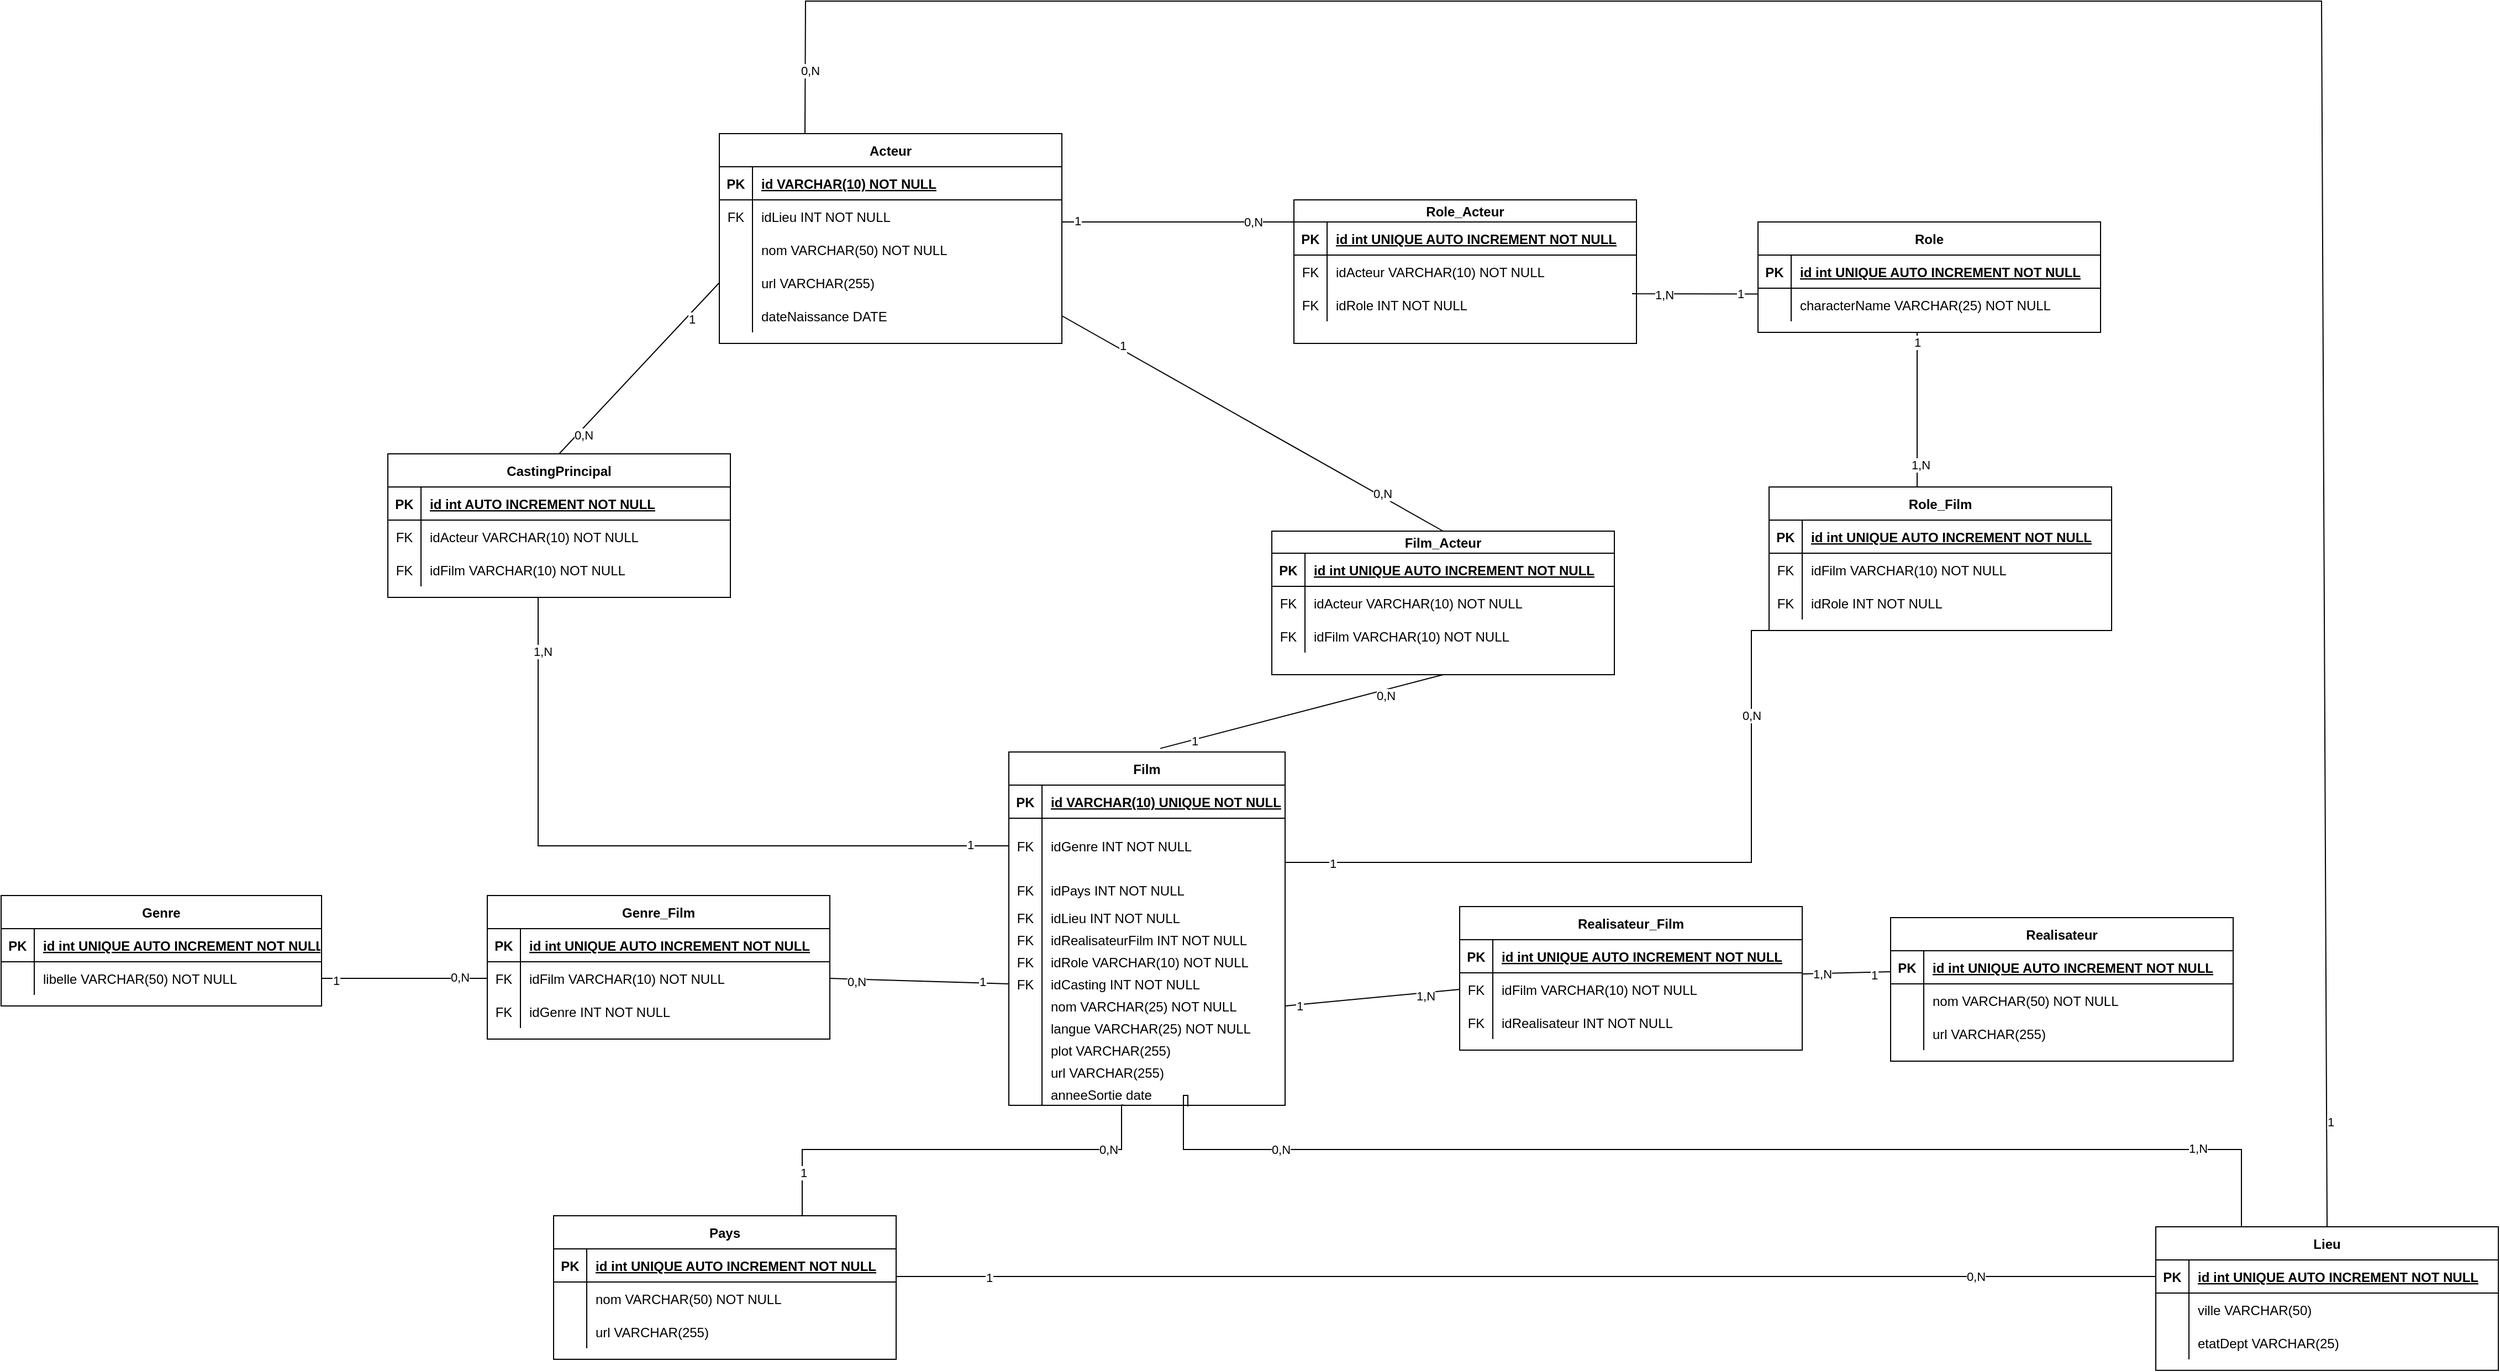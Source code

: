 <mxfile version="20.5.3" type="device"><diagram id="R2lEEEUBdFMjLlhIrx00" name="Page-1"><mxGraphModel dx="2980" dy="1948" grid="1" gridSize="10" guides="1" tooltips="1" connect="1" arrows="1" fold="1" page="1" pageScale="1" pageWidth="850" pageHeight="1100" math="0" shadow="0" extFonts="Permanent Marker^https://fonts.googleapis.com/css?family=Permanent+Marker"><root><mxCell id="0"/><mxCell id="1" parent="0"/><object label="Film" nom="CHAR(100) NOT NULL" url="CHAR(255)" plot="CHAR(255)" langue="CHAR(50)" anneeSortie="DATE&#xA;" placeholders="1" id="C-vyLk0tnHw3VtMMgP7b-2"><mxCell style="shape=table;startSize=30;container=1;collapsible=1;childLayout=tableLayout;fixedRows=1;rowLines=0;fontStyle=1;align=center;resizeLast=1;" parent="1" vertex="1"><mxGeometry x="572" y="20" width="250" height="320" as="geometry"/></mxCell></object><mxCell id="C-vyLk0tnHw3VtMMgP7b-3" value="" style="shape=partialRectangle;collapsible=0;dropTarget=0;pointerEvents=0;fillColor=none;points=[[0,0.5],[1,0.5]];portConstraint=eastwest;top=0;left=0;right=0;bottom=1;" parent="C-vyLk0tnHw3VtMMgP7b-2" vertex="1"><mxGeometry y="30" width="250" height="30" as="geometry"/></mxCell><mxCell id="C-vyLk0tnHw3VtMMgP7b-4" value="PK" style="shape=partialRectangle;overflow=hidden;connectable=0;fillColor=none;top=0;left=0;bottom=0;right=0;fontStyle=1;" parent="C-vyLk0tnHw3VtMMgP7b-3" vertex="1"><mxGeometry width="30" height="30" as="geometry"><mxRectangle width="30" height="30" as="alternateBounds"/></mxGeometry></mxCell><mxCell id="C-vyLk0tnHw3VtMMgP7b-5" value="id VARCHAR(10) UNIQUE NOT NULL " style="shape=partialRectangle;overflow=hidden;connectable=0;fillColor=none;top=0;left=0;bottom=0;right=0;align=left;spacingLeft=6;fontStyle=5;" parent="C-vyLk0tnHw3VtMMgP7b-3" vertex="1"><mxGeometry x="30" width="220" height="30" as="geometry"><mxRectangle width="220" height="30" as="alternateBounds"/></mxGeometry></mxCell><mxCell id="C-vyLk0tnHw3VtMMgP7b-6" value="" style="shape=partialRectangle;collapsible=0;dropTarget=0;pointerEvents=0;fillColor=none;points=[[0,0.5],[1,0.5]];portConstraint=eastwest;top=0;left=0;right=0;bottom=0;" parent="C-vyLk0tnHw3VtMMgP7b-2" vertex="1"><mxGeometry y="60" width="250" height="50" as="geometry"/></mxCell><mxCell id="C-vyLk0tnHw3VtMMgP7b-7" value="FK" style="shape=partialRectangle;overflow=hidden;connectable=0;fillColor=none;top=0;left=0;bottom=0;right=0;" parent="C-vyLk0tnHw3VtMMgP7b-6" vertex="1"><mxGeometry width="30" height="50" as="geometry"><mxRectangle width="30" height="50" as="alternateBounds"/></mxGeometry></mxCell><mxCell id="C-vyLk0tnHw3VtMMgP7b-8" value="idGenre INT NOT NULL" style="shape=partialRectangle;overflow=hidden;connectable=0;fillColor=none;top=0;left=0;bottom=0;right=0;align=left;spacingLeft=6;" parent="C-vyLk0tnHw3VtMMgP7b-6" vertex="1"><mxGeometry x="30" width="220" height="50" as="geometry"><mxRectangle width="220" height="50" as="alternateBounds"/></mxGeometry></mxCell><mxCell id="ZoHukIAo3wf1TrT5jYSo-16" value="" style="shape=partialRectangle;collapsible=0;dropTarget=0;pointerEvents=0;fillColor=none;points=[[0,0.5],[1,0.5]];portConstraint=eastwest;top=0;left=0;right=0;bottom=0;" vertex="1" parent="C-vyLk0tnHw3VtMMgP7b-2"><mxGeometry y="110" width="250" height="30" as="geometry"/></mxCell><mxCell id="ZoHukIAo3wf1TrT5jYSo-17" value="FK" style="shape=partialRectangle;overflow=hidden;connectable=0;fillColor=none;top=0;left=0;bottom=0;right=0;" vertex="1" parent="ZoHukIAo3wf1TrT5jYSo-16"><mxGeometry width="30" height="30" as="geometry"><mxRectangle width="30" height="30" as="alternateBounds"/></mxGeometry></mxCell><mxCell id="ZoHukIAo3wf1TrT5jYSo-18" value="idPays INT NOT NULL" style="shape=partialRectangle;overflow=hidden;connectable=0;fillColor=none;top=0;left=0;bottom=0;right=0;align=left;spacingLeft=6;" vertex="1" parent="ZoHukIAo3wf1TrT5jYSo-16"><mxGeometry x="30" width="220" height="30" as="geometry"><mxRectangle width="220" height="30" as="alternateBounds"/></mxGeometry></mxCell><mxCell id="ZoHukIAo3wf1TrT5jYSo-19" value="" style="shape=partialRectangle;collapsible=0;dropTarget=0;pointerEvents=0;fillColor=none;points=[[0,0.5],[1,0.5]];portConstraint=eastwest;top=0;left=0;right=0;bottom=0;" vertex="1" parent="C-vyLk0tnHw3VtMMgP7b-2"><mxGeometry y="140" width="250" height="20" as="geometry"/></mxCell><mxCell id="ZoHukIAo3wf1TrT5jYSo-20" value="FK" style="shape=partialRectangle;overflow=hidden;connectable=0;fillColor=none;top=0;left=0;bottom=0;right=0;" vertex="1" parent="ZoHukIAo3wf1TrT5jYSo-19"><mxGeometry width="30" height="20" as="geometry"><mxRectangle width="30" height="20" as="alternateBounds"/></mxGeometry></mxCell><mxCell id="ZoHukIAo3wf1TrT5jYSo-21" value="idLieu INT NOT NULL" style="shape=partialRectangle;overflow=hidden;connectable=0;fillColor=none;top=0;left=0;bottom=0;right=0;align=left;spacingLeft=6;" vertex="1" parent="ZoHukIAo3wf1TrT5jYSo-19"><mxGeometry x="30" width="220" height="20" as="geometry"><mxRectangle width="220" height="20" as="alternateBounds"/></mxGeometry></mxCell><mxCell id="ZoHukIAo3wf1TrT5jYSo-22" value="" style="shape=partialRectangle;collapsible=0;dropTarget=0;pointerEvents=0;fillColor=none;points=[[0,0.5],[1,0.5]];portConstraint=eastwest;top=0;left=0;right=0;bottom=0;" vertex="1" parent="C-vyLk0tnHw3VtMMgP7b-2"><mxGeometry y="160" width="250" height="20" as="geometry"/></mxCell><mxCell id="ZoHukIAo3wf1TrT5jYSo-23" value="FK" style="shape=partialRectangle;overflow=hidden;connectable=0;fillColor=none;top=0;left=0;bottom=0;right=0;" vertex="1" parent="ZoHukIAo3wf1TrT5jYSo-22"><mxGeometry width="30" height="20" as="geometry"><mxRectangle width="30" height="20" as="alternateBounds"/></mxGeometry></mxCell><mxCell id="ZoHukIAo3wf1TrT5jYSo-24" value="idRealisateurFilm INT NOT NULL" style="shape=partialRectangle;overflow=hidden;connectable=0;fillColor=none;top=0;left=0;bottom=0;right=0;align=left;spacingLeft=6;" vertex="1" parent="ZoHukIAo3wf1TrT5jYSo-22"><mxGeometry x="30" width="220" height="20" as="geometry"><mxRectangle width="220" height="20" as="alternateBounds"/></mxGeometry></mxCell><mxCell id="ZoHukIAo3wf1TrT5jYSo-25" value="" style="shape=partialRectangle;collapsible=0;dropTarget=0;pointerEvents=0;fillColor=none;points=[[0,0.5],[1,0.5]];portConstraint=eastwest;top=0;left=0;right=0;bottom=0;" vertex="1" parent="C-vyLk0tnHw3VtMMgP7b-2"><mxGeometry y="180" width="250" height="20" as="geometry"/></mxCell><mxCell id="ZoHukIAo3wf1TrT5jYSo-26" value="FK" style="shape=partialRectangle;overflow=hidden;connectable=0;fillColor=none;top=0;left=0;bottom=0;right=0;" vertex="1" parent="ZoHukIAo3wf1TrT5jYSo-25"><mxGeometry width="30" height="20" as="geometry"><mxRectangle width="30" height="20" as="alternateBounds"/></mxGeometry></mxCell><mxCell id="ZoHukIAo3wf1TrT5jYSo-27" value="idRole VARCHAR(10) NOT NULL" style="shape=partialRectangle;overflow=hidden;connectable=0;fillColor=none;top=0;left=0;bottom=0;right=0;align=left;spacingLeft=6;" vertex="1" parent="ZoHukIAo3wf1TrT5jYSo-25"><mxGeometry x="30" width="220" height="20" as="geometry"><mxRectangle width="220" height="20" as="alternateBounds"/></mxGeometry></mxCell><mxCell id="ZoHukIAo3wf1TrT5jYSo-40" value="" style="shape=partialRectangle;collapsible=0;dropTarget=0;pointerEvents=0;fillColor=none;points=[[0,0.5],[1,0.5]];portConstraint=eastwest;top=0;left=0;right=0;bottom=0;" vertex="1" parent="C-vyLk0tnHw3VtMMgP7b-2"><mxGeometry y="200" width="250" height="20" as="geometry"/></mxCell><mxCell id="ZoHukIAo3wf1TrT5jYSo-41" value="FK" style="shape=partialRectangle;overflow=hidden;connectable=0;fillColor=none;top=0;left=0;bottom=0;right=0;" vertex="1" parent="ZoHukIAo3wf1TrT5jYSo-40"><mxGeometry width="30" height="20" as="geometry"><mxRectangle width="30" height="20" as="alternateBounds"/></mxGeometry></mxCell><mxCell id="ZoHukIAo3wf1TrT5jYSo-42" value="idCasting INT NOT NULL" style="shape=partialRectangle;overflow=hidden;connectable=0;fillColor=none;top=0;left=0;bottom=0;right=0;align=left;spacingLeft=6;" vertex="1" parent="ZoHukIAo3wf1TrT5jYSo-40"><mxGeometry x="30" width="220" height="20" as="geometry"><mxRectangle width="220" height="20" as="alternateBounds"/></mxGeometry></mxCell><mxCell id="ZoHukIAo3wf1TrT5jYSo-43" value="" style="shape=partialRectangle;collapsible=0;dropTarget=0;pointerEvents=0;fillColor=none;points=[[0,0.5],[1,0.5]];portConstraint=eastwest;top=0;left=0;right=0;bottom=0;" vertex="1" parent="C-vyLk0tnHw3VtMMgP7b-2"><mxGeometry y="220" width="250" height="20" as="geometry"/></mxCell><mxCell id="ZoHukIAo3wf1TrT5jYSo-44" value="" style="shape=partialRectangle;overflow=hidden;connectable=0;fillColor=none;top=0;left=0;bottom=0;right=0;" vertex="1" parent="ZoHukIAo3wf1TrT5jYSo-43"><mxGeometry width="30" height="20" as="geometry"><mxRectangle width="30" height="20" as="alternateBounds"/></mxGeometry></mxCell><mxCell id="ZoHukIAo3wf1TrT5jYSo-45" value="nom VARCHAR(25) NOT NULL" style="shape=partialRectangle;overflow=hidden;connectable=0;fillColor=none;top=0;left=0;bottom=0;right=0;align=left;spacingLeft=6;" vertex="1" parent="ZoHukIAo3wf1TrT5jYSo-43"><mxGeometry x="30" width="220" height="20" as="geometry"><mxRectangle width="220" height="20" as="alternateBounds"/></mxGeometry></mxCell><mxCell id="ZoHukIAo3wf1TrT5jYSo-83" value="" style="shape=partialRectangle;collapsible=0;dropTarget=0;pointerEvents=0;fillColor=none;points=[[0,0.5],[1,0.5]];portConstraint=eastwest;top=0;left=0;right=0;bottom=0;" vertex="1" parent="C-vyLk0tnHw3VtMMgP7b-2"><mxGeometry y="240" width="250" height="20" as="geometry"/></mxCell><mxCell id="ZoHukIAo3wf1TrT5jYSo-84" value="" style="shape=partialRectangle;overflow=hidden;connectable=0;fillColor=none;top=0;left=0;bottom=0;right=0;" vertex="1" parent="ZoHukIAo3wf1TrT5jYSo-83"><mxGeometry width="30" height="20" as="geometry"><mxRectangle width="30" height="20" as="alternateBounds"/></mxGeometry></mxCell><mxCell id="ZoHukIAo3wf1TrT5jYSo-85" value="langue VARCHAR(25) NOT NULL" style="shape=partialRectangle;overflow=hidden;connectable=0;fillColor=none;top=0;left=0;bottom=0;right=0;align=left;spacingLeft=6;" vertex="1" parent="ZoHukIAo3wf1TrT5jYSo-83"><mxGeometry x="30" width="220" height="20" as="geometry"><mxRectangle width="220" height="20" as="alternateBounds"/></mxGeometry></mxCell><mxCell id="ZoHukIAo3wf1TrT5jYSo-86" value="" style="shape=partialRectangle;collapsible=0;dropTarget=0;pointerEvents=0;fillColor=none;points=[[0,0.5],[1,0.5]];portConstraint=eastwest;top=0;left=0;right=0;bottom=0;" vertex="1" parent="C-vyLk0tnHw3VtMMgP7b-2"><mxGeometry y="260" width="250" height="20" as="geometry"/></mxCell><mxCell id="ZoHukIAo3wf1TrT5jYSo-87" value="" style="shape=partialRectangle;overflow=hidden;connectable=0;fillColor=none;top=0;left=0;bottom=0;right=0;" vertex="1" parent="ZoHukIAo3wf1TrT5jYSo-86"><mxGeometry width="30" height="20" as="geometry"><mxRectangle width="30" height="20" as="alternateBounds"/></mxGeometry></mxCell><mxCell id="ZoHukIAo3wf1TrT5jYSo-88" value="plot VARCHAR(255) " style="shape=partialRectangle;overflow=hidden;connectable=0;fillColor=none;top=0;left=0;bottom=0;right=0;align=left;spacingLeft=6;" vertex="1" parent="ZoHukIAo3wf1TrT5jYSo-86"><mxGeometry x="30" width="220" height="20" as="geometry"><mxRectangle width="220" height="20" as="alternateBounds"/></mxGeometry></mxCell><mxCell id="ZoHukIAo3wf1TrT5jYSo-92" value="" style="shape=partialRectangle;collapsible=0;dropTarget=0;pointerEvents=0;fillColor=none;points=[[0,0.5],[1,0.5]];portConstraint=eastwest;top=0;left=0;right=0;bottom=0;" vertex="1" parent="C-vyLk0tnHw3VtMMgP7b-2"><mxGeometry y="280" width="250" height="20" as="geometry"/></mxCell><mxCell id="ZoHukIAo3wf1TrT5jYSo-93" value="" style="shape=partialRectangle;overflow=hidden;connectable=0;fillColor=none;top=0;left=0;bottom=0;right=0;" vertex="1" parent="ZoHukIAo3wf1TrT5jYSo-92"><mxGeometry width="30" height="20" as="geometry"><mxRectangle width="30" height="20" as="alternateBounds"/></mxGeometry></mxCell><mxCell id="ZoHukIAo3wf1TrT5jYSo-94" value="url VARCHAR(255) " style="shape=partialRectangle;overflow=hidden;connectable=0;fillColor=none;top=0;left=0;bottom=0;right=0;align=left;spacingLeft=6;" vertex="1" parent="ZoHukIAo3wf1TrT5jYSo-92"><mxGeometry x="30" width="220" height="20" as="geometry"><mxRectangle width="220" height="20" as="alternateBounds"/></mxGeometry></mxCell><mxCell id="ZoHukIAo3wf1TrT5jYSo-95" value="" style="shape=partialRectangle;collapsible=0;dropTarget=0;pointerEvents=0;fillColor=none;points=[[0,0.5],[1,0.5]];portConstraint=eastwest;top=0;left=0;right=0;bottom=0;" vertex="1" parent="C-vyLk0tnHw3VtMMgP7b-2"><mxGeometry y="300" width="250" height="20" as="geometry"/></mxCell><mxCell id="ZoHukIAo3wf1TrT5jYSo-96" value="" style="shape=partialRectangle;overflow=hidden;connectable=0;fillColor=none;top=0;left=0;bottom=0;right=0;" vertex="1" parent="ZoHukIAo3wf1TrT5jYSo-95"><mxGeometry width="30" height="20" as="geometry"><mxRectangle width="30" height="20" as="alternateBounds"/></mxGeometry></mxCell><mxCell id="ZoHukIAo3wf1TrT5jYSo-97" value="anneeSortie date " style="shape=partialRectangle;overflow=hidden;connectable=0;fillColor=none;top=0;left=0;bottom=0;right=0;align=left;spacingLeft=6;" vertex="1" parent="ZoHukIAo3wf1TrT5jYSo-95"><mxGeometry x="30" width="220" height="20" as="geometry"><mxRectangle width="220" height="20" as="alternateBounds"/></mxGeometry></mxCell><mxCell id="C-vyLk0tnHw3VtMMgP7b-23" value="Genre" style="shape=table;startSize=30;container=1;collapsible=1;childLayout=tableLayout;fixedRows=1;rowLines=0;fontStyle=1;align=center;resizeLast=1;" parent="1" vertex="1"><mxGeometry x="-340" y="150" width="290" height="100" as="geometry"/></mxCell><mxCell id="C-vyLk0tnHw3VtMMgP7b-24" value="" style="shape=partialRectangle;collapsible=0;dropTarget=0;pointerEvents=0;fillColor=none;points=[[0,0.5],[1,0.5]];portConstraint=eastwest;top=0;left=0;right=0;bottom=1;" parent="C-vyLk0tnHw3VtMMgP7b-23" vertex="1"><mxGeometry y="30" width="290" height="30" as="geometry"/></mxCell><mxCell id="C-vyLk0tnHw3VtMMgP7b-25" value="PK" style="shape=partialRectangle;overflow=hidden;connectable=0;fillColor=none;top=0;left=0;bottom=0;right=0;fontStyle=1;" parent="C-vyLk0tnHw3VtMMgP7b-24" vertex="1"><mxGeometry width="30" height="30" as="geometry"><mxRectangle width="30" height="30" as="alternateBounds"/></mxGeometry></mxCell><mxCell id="C-vyLk0tnHw3VtMMgP7b-26" value="id int UNIQUE AUTO INCREMENT NOT NULL " style="shape=partialRectangle;overflow=hidden;connectable=0;fillColor=none;top=0;left=0;bottom=0;right=0;align=left;spacingLeft=6;fontStyle=5;" parent="C-vyLk0tnHw3VtMMgP7b-24" vertex="1"><mxGeometry x="30" width="260" height="30" as="geometry"><mxRectangle width="260" height="30" as="alternateBounds"/></mxGeometry></mxCell><mxCell id="C-vyLk0tnHw3VtMMgP7b-27" value="" style="shape=partialRectangle;collapsible=0;dropTarget=0;pointerEvents=0;fillColor=none;points=[[0,0.5],[1,0.5]];portConstraint=eastwest;top=0;left=0;right=0;bottom=0;" parent="C-vyLk0tnHw3VtMMgP7b-23" vertex="1"><mxGeometry y="60" width="290" height="30" as="geometry"/></mxCell><mxCell id="C-vyLk0tnHw3VtMMgP7b-28" value="" style="shape=partialRectangle;overflow=hidden;connectable=0;fillColor=none;top=0;left=0;bottom=0;right=0;" parent="C-vyLk0tnHw3VtMMgP7b-27" vertex="1"><mxGeometry width="30" height="30" as="geometry"><mxRectangle width="30" height="30" as="alternateBounds"/></mxGeometry></mxCell><mxCell id="C-vyLk0tnHw3VtMMgP7b-29" value="libelle VARCHAR(50) NOT NULL" style="shape=partialRectangle;overflow=hidden;connectable=0;fillColor=none;top=0;left=0;bottom=0;right=0;align=left;spacingLeft=6;" parent="C-vyLk0tnHw3VtMMgP7b-27" vertex="1"><mxGeometry x="30" width="260" height="30" as="geometry"><mxRectangle width="260" height="30" as="alternateBounds"/></mxGeometry></mxCell><mxCell id="ZoHukIAo3wf1TrT5jYSo-102" value="Pays" style="shape=table;startSize=30;container=1;collapsible=1;childLayout=tableLayout;fixedRows=1;rowLines=0;fontStyle=1;align=center;resizeLast=1;" vertex="1" parent="1"><mxGeometry x="160" y="440" width="310" height="130" as="geometry"/></mxCell><mxCell id="ZoHukIAo3wf1TrT5jYSo-103" value="" style="shape=partialRectangle;collapsible=0;dropTarget=0;pointerEvents=0;fillColor=none;points=[[0,0.5],[1,0.5]];portConstraint=eastwest;top=0;left=0;right=0;bottom=1;" vertex="1" parent="ZoHukIAo3wf1TrT5jYSo-102"><mxGeometry y="30" width="310" height="30" as="geometry"/></mxCell><mxCell id="ZoHukIAo3wf1TrT5jYSo-104" value="PK" style="shape=partialRectangle;overflow=hidden;connectable=0;fillColor=none;top=0;left=0;bottom=0;right=0;fontStyle=1;" vertex="1" parent="ZoHukIAo3wf1TrT5jYSo-103"><mxGeometry width="30" height="30" as="geometry"><mxRectangle width="30" height="30" as="alternateBounds"/></mxGeometry></mxCell><mxCell id="ZoHukIAo3wf1TrT5jYSo-105" value="id int UNIQUE AUTO INCREMENT NOT NULL " style="shape=partialRectangle;overflow=hidden;connectable=0;fillColor=none;top=0;left=0;bottom=0;right=0;align=left;spacingLeft=6;fontStyle=5;" vertex="1" parent="ZoHukIAo3wf1TrT5jYSo-103"><mxGeometry x="30" width="280" height="30" as="geometry"><mxRectangle width="280" height="30" as="alternateBounds"/></mxGeometry></mxCell><mxCell id="ZoHukIAo3wf1TrT5jYSo-106" value="" style="shape=partialRectangle;collapsible=0;dropTarget=0;pointerEvents=0;fillColor=none;points=[[0,0.5],[1,0.5]];portConstraint=eastwest;top=0;left=0;right=0;bottom=0;" vertex="1" parent="ZoHukIAo3wf1TrT5jYSo-102"><mxGeometry y="60" width="310" height="30" as="geometry"/></mxCell><mxCell id="ZoHukIAo3wf1TrT5jYSo-107" value="" style="shape=partialRectangle;overflow=hidden;connectable=0;fillColor=none;top=0;left=0;bottom=0;right=0;" vertex="1" parent="ZoHukIAo3wf1TrT5jYSo-106"><mxGeometry width="30" height="30" as="geometry"><mxRectangle width="30" height="30" as="alternateBounds"/></mxGeometry></mxCell><mxCell id="ZoHukIAo3wf1TrT5jYSo-108" value="nom VARCHAR(50) NOT NULL" style="shape=partialRectangle;overflow=hidden;connectable=0;fillColor=none;top=0;left=0;bottom=0;right=0;align=left;spacingLeft=6;" vertex="1" parent="ZoHukIAo3wf1TrT5jYSo-106"><mxGeometry x="30" width="280" height="30" as="geometry"><mxRectangle width="280" height="30" as="alternateBounds"/></mxGeometry></mxCell><mxCell id="ZoHukIAo3wf1TrT5jYSo-109" value="" style="shape=partialRectangle;collapsible=0;dropTarget=0;pointerEvents=0;fillColor=none;points=[[0,0.5],[1,0.5]];portConstraint=eastwest;top=0;left=0;right=0;bottom=0;" vertex="1" parent="ZoHukIAo3wf1TrT5jYSo-102"><mxGeometry y="90" width="310" height="30" as="geometry"/></mxCell><mxCell id="ZoHukIAo3wf1TrT5jYSo-110" value="" style="shape=partialRectangle;overflow=hidden;connectable=0;fillColor=none;top=0;left=0;bottom=0;right=0;" vertex="1" parent="ZoHukIAo3wf1TrT5jYSo-109"><mxGeometry width="30" height="30" as="geometry"><mxRectangle width="30" height="30" as="alternateBounds"/></mxGeometry></mxCell><mxCell id="ZoHukIAo3wf1TrT5jYSo-111" value="url VARCHAR(255) " style="shape=partialRectangle;overflow=hidden;connectable=0;fillColor=none;top=0;left=0;bottom=0;right=0;align=left;spacingLeft=6;" vertex="1" parent="ZoHukIAo3wf1TrT5jYSo-109"><mxGeometry x="30" width="280" height="30" as="geometry"><mxRectangle width="280" height="30" as="alternateBounds"/></mxGeometry></mxCell><mxCell id="ZoHukIAo3wf1TrT5jYSo-125" value="" style="endArrow=none;html=1;rounded=0;entryX=0.415;entryY=0.99;entryDx=0;entryDy=0;entryPerimeter=0;edgeStyle=orthogonalEdgeStyle;" edge="1" parent="1" source="ZoHukIAo3wf1TrT5jYSo-102" target="ZoHukIAo3wf1TrT5jYSo-95"><mxGeometry relative="1" as="geometry"><mxPoint x="420" y="215" as="sourcePoint"/><mxPoint x="576.5" y="180.18" as="targetPoint"/><Array as="points"><mxPoint x="385" y="380"/><mxPoint x="674" y="380"/></Array></mxGeometry></mxCell><mxCell id="ZoHukIAo3wf1TrT5jYSo-126" value="&lt;div&gt;0,N&lt;/div&gt;" style="edgeLabel;html=1;align=center;verticalAlign=middle;resizable=0;points=[];" vertex="1" connectable="0" parent="ZoHukIAo3wf1TrT5jYSo-125"><mxGeometry x="0.723" relative="1" as="geometry"><mxPoint as="offset"/></mxGeometry></mxCell><mxCell id="ZoHukIAo3wf1TrT5jYSo-127" value="&lt;div&gt;1&lt;/div&gt;" style="edgeLabel;html=1;align=center;verticalAlign=middle;resizable=0;points=[];" vertex="1" connectable="0" parent="ZoHukIAo3wf1TrT5jYSo-125"><mxGeometry x="-0.798" y="-1" relative="1" as="geometry"><mxPoint as="offset"/></mxGeometry></mxCell><mxCell id="ZoHukIAo3wf1TrT5jYSo-128" value="Lieu" style="shape=table;startSize=30;container=1;collapsible=1;childLayout=tableLayout;fixedRows=1;rowLines=0;fontStyle=1;align=center;resizeLast=1;" vertex="1" parent="1"><mxGeometry x="1610" y="450" width="310" height="130" as="geometry"/></mxCell><mxCell id="ZoHukIAo3wf1TrT5jYSo-129" value="" style="shape=partialRectangle;collapsible=0;dropTarget=0;pointerEvents=0;fillColor=none;points=[[0,0.5],[1,0.5]];portConstraint=eastwest;top=0;left=0;right=0;bottom=1;" vertex="1" parent="ZoHukIAo3wf1TrT5jYSo-128"><mxGeometry y="30" width="310" height="30" as="geometry"/></mxCell><mxCell id="ZoHukIAo3wf1TrT5jYSo-130" value="PK" style="shape=partialRectangle;overflow=hidden;connectable=0;fillColor=none;top=0;left=0;bottom=0;right=0;fontStyle=1;" vertex="1" parent="ZoHukIAo3wf1TrT5jYSo-129"><mxGeometry width="30" height="30" as="geometry"><mxRectangle width="30" height="30" as="alternateBounds"/></mxGeometry></mxCell><mxCell id="ZoHukIAo3wf1TrT5jYSo-131" value="id int UNIQUE AUTO INCREMENT NOT NULL " style="shape=partialRectangle;overflow=hidden;connectable=0;fillColor=none;top=0;left=0;bottom=0;right=0;align=left;spacingLeft=6;fontStyle=5;" vertex="1" parent="ZoHukIAo3wf1TrT5jYSo-129"><mxGeometry x="30" width="280" height="30" as="geometry"><mxRectangle width="280" height="30" as="alternateBounds"/></mxGeometry></mxCell><mxCell id="ZoHukIAo3wf1TrT5jYSo-132" value="" style="shape=partialRectangle;collapsible=0;dropTarget=0;pointerEvents=0;fillColor=none;points=[[0,0.5],[1,0.5]];portConstraint=eastwest;top=0;left=0;right=0;bottom=0;" vertex="1" parent="ZoHukIAo3wf1TrT5jYSo-128"><mxGeometry y="60" width="310" height="30" as="geometry"/></mxCell><mxCell id="ZoHukIAo3wf1TrT5jYSo-133" value="" style="shape=partialRectangle;overflow=hidden;connectable=0;fillColor=none;top=0;left=0;bottom=0;right=0;" vertex="1" parent="ZoHukIAo3wf1TrT5jYSo-132"><mxGeometry width="30" height="30" as="geometry"><mxRectangle width="30" height="30" as="alternateBounds"/></mxGeometry></mxCell><mxCell id="ZoHukIAo3wf1TrT5jYSo-134" value="ville VARCHAR(50)" style="shape=partialRectangle;overflow=hidden;connectable=0;fillColor=none;top=0;left=0;bottom=0;right=0;align=left;spacingLeft=6;" vertex="1" parent="ZoHukIAo3wf1TrT5jYSo-132"><mxGeometry x="30" width="280" height="30" as="geometry"><mxRectangle width="280" height="30" as="alternateBounds"/></mxGeometry></mxCell><mxCell id="ZoHukIAo3wf1TrT5jYSo-135" value="" style="shape=partialRectangle;collapsible=0;dropTarget=0;pointerEvents=0;fillColor=none;points=[[0,0.5],[1,0.5]];portConstraint=eastwest;top=0;left=0;right=0;bottom=0;" vertex="1" parent="ZoHukIAo3wf1TrT5jYSo-128"><mxGeometry y="90" width="310" height="30" as="geometry"/></mxCell><mxCell id="ZoHukIAo3wf1TrT5jYSo-136" value="" style="shape=partialRectangle;overflow=hidden;connectable=0;fillColor=none;top=0;left=0;bottom=0;right=0;" vertex="1" parent="ZoHukIAo3wf1TrT5jYSo-135"><mxGeometry width="30" height="30" as="geometry"><mxRectangle width="30" height="30" as="alternateBounds"/></mxGeometry></mxCell><mxCell id="ZoHukIAo3wf1TrT5jYSo-137" value="etatDept VARCHAR(25)" style="shape=partialRectangle;overflow=hidden;connectable=0;fillColor=none;top=0;left=0;bottom=0;right=0;align=left;spacingLeft=6;" vertex="1" parent="ZoHukIAo3wf1TrT5jYSo-135"><mxGeometry x="30" width="280" height="30" as="geometry"><mxRectangle width="280" height="30" as="alternateBounds"/></mxGeometry></mxCell><mxCell id="ZoHukIAo3wf1TrT5jYSo-138" value="" style="endArrow=none;html=1;rounded=0;entryX=0.648;entryY=1.05;entryDx=0;entryDy=0;entryPerimeter=0;edgeStyle=orthogonalEdgeStyle;exitX=0.25;exitY=0;exitDx=0;exitDy=0;" edge="1" parent="1" source="ZoHukIAo3wf1TrT5jYSo-128" target="ZoHukIAo3wf1TrT5jYSo-95"><mxGeometry relative="1" as="geometry"><mxPoint x="680" y="440" as="sourcePoint"/><mxPoint x="839.62" y="360.0" as="targetPoint"/><Array as="points"><mxPoint x="1687" y="380"/><mxPoint x="730" y="380"/><mxPoint x="730" y="331"/></Array></mxGeometry></mxCell><mxCell id="ZoHukIAo3wf1TrT5jYSo-139" value="&lt;div&gt;0,N&lt;/div&gt;" style="edgeLabel;html=1;align=center;verticalAlign=middle;resizable=0;points=[];" vertex="1" connectable="0" parent="ZoHukIAo3wf1TrT5jYSo-138"><mxGeometry x="0.723" relative="1" as="geometry"><mxPoint as="offset"/></mxGeometry></mxCell><mxCell id="ZoHukIAo3wf1TrT5jYSo-140" value="1,N" style="edgeLabel;html=1;align=center;verticalAlign=middle;resizable=0;points=[];" vertex="1" connectable="0" parent="ZoHukIAo3wf1TrT5jYSo-138"><mxGeometry x="-0.798" y="-1" relative="1" as="geometry"><mxPoint as="offset"/></mxGeometry></mxCell><mxCell id="ZoHukIAo3wf1TrT5jYSo-142" value="" style="endArrow=none;html=1;rounded=0;entryX=0;entryY=0.5;entryDx=0;entryDy=0;edgeStyle=orthogonalEdgeStyle;exitX=1;exitY=0.154;exitDx=0;exitDy=0;exitPerimeter=0;" edge="1" parent="1" source="ZoHukIAo3wf1TrT5jYSo-102" target="ZoHukIAo3wf1TrT5jYSo-129"><mxGeometry relative="1" as="geometry"><mxPoint x="480" y="530" as="sourcePoint"/><mxPoint x="699.25" y="453.23" as="targetPoint"/><Array as="points"><mxPoint x="470" y="495"/><mxPoint x="1010" y="495"/></Array></mxGeometry></mxCell><mxCell id="ZoHukIAo3wf1TrT5jYSo-143" value="&lt;div&gt;0,N&lt;/div&gt;" style="edgeLabel;html=1;align=center;verticalAlign=middle;resizable=0;points=[];" vertex="1" connectable="0" parent="ZoHukIAo3wf1TrT5jYSo-142"><mxGeometry x="0.723" relative="1" as="geometry"><mxPoint as="offset"/></mxGeometry></mxCell><mxCell id="ZoHukIAo3wf1TrT5jYSo-144" value="&lt;div&gt;1&lt;/div&gt;" style="edgeLabel;html=1;align=center;verticalAlign=middle;resizable=0;points=[];" vertex="1" connectable="0" parent="ZoHukIAo3wf1TrT5jYSo-142"><mxGeometry x="-0.798" y="-1" relative="1" as="geometry"><mxPoint as="offset"/></mxGeometry></mxCell><mxCell id="ZoHukIAo3wf1TrT5jYSo-145" value="Realisateur" style="shape=table;startSize=30;container=1;collapsible=1;childLayout=tableLayout;fixedRows=1;rowLines=0;fontStyle=1;align=center;resizeLast=1;" vertex="1" parent="1"><mxGeometry x="1370" y="170" width="310" height="130" as="geometry"/></mxCell><mxCell id="ZoHukIAo3wf1TrT5jYSo-146" value="" style="shape=partialRectangle;collapsible=0;dropTarget=0;pointerEvents=0;fillColor=none;points=[[0,0.5],[1,0.5]];portConstraint=eastwest;top=0;left=0;right=0;bottom=1;" vertex="1" parent="ZoHukIAo3wf1TrT5jYSo-145"><mxGeometry y="30" width="310" height="30" as="geometry"/></mxCell><mxCell id="ZoHukIAo3wf1TrT5jYSo-147" value="PK" style="shape=partialRectangle;overflow=hidden;connectable=0;fillColor=none;top=0;left=0;bottom=0;right=0;fontStyle=1;" vertex="1" parent="ZoHukIAo3wf1TrT5jYSo-146"><mxGeometry width="30" height="30" as="geometry"><mxRectangle width="30" height="30" as="alternateBounds"/></mxGeometry></mxCell><mxCell id="ZoHukIAo3wf1TrT5jYSo-148" value="id int UNIQUE AUTO INCREMENT NOT NULL " style="shape=partialRectangle;overflow=hidden;connectable=0;fillColor=none;top=0;left=0;bottom=0;right=0;align=left;spacingLeft=6;fontStyle=5;" vertex="1" parent="ZoHukIAo3wf1TrT5jYSo-146"><mxGeometry x="30" width="280" height="30" as="geometry"><mxRectangle width="280" height="30" as="alternateBounds"/></mxGeometry></mxCell><mxCell id="ZoHukIAo3wf1TrT5jYSo-149" value="" style="shape=partialRectangle;collapsible=0;dropTarget=0;pointerEvents=0;fillColor=none;points=[[0,0.5],[1,0.5]];portConstraint=eastwest;top=0;left=0;right=0;bottom=0;" vertex="1" parent="ZoHukIAo3wf1TrT5jYSo-145"><mxGeometry y="60" width="310" height="30" as="geometry"/></mxCell><mxCell id="ZoHukIAo3wf1TrT5jYSo-150" value="" style="shape=partialRectangle;overflow=hidden;connectable=0;fillColor=none;top=0;left=0;bottom=0;right=0;" vertex="1" parent="ZoHukIAo3wf1TrT5jYSo-149"><mxGeometry width="30" height="30" as="geometry"><mxRectangle width="30" height="30" as="alternateBounds"/></mxGeometry></mxCell><mxCell id="ZoHukIAo3wf1TrT5jYSo-151" value="nom VARCHAR(50) NOT NULL" style="shape=partialRectangle;overflow=hidden;connectable=0;fillColor=none;top=0;left=0;bottom=0;right=0;align=left;spacingLeft=6;" vertex="1" parent="ZoHukIAo3wf1TrT5jYSo-149"><mxGeometry x="30" width="280" height="30" as="geometry"><mxRectangle width="280" height="30" as="alternateBounds"/></mxGeometry></mxCell><mxCell id="ZoHukIAo3wf1TrT5jYSo-152" value="" style="shape=partialRectangle;collapsible=0;dropTarget=0;pointerEvents=0;fillColor=none;points=[[0,0.5],[1,0.5]];portConstraint=eastwest;top=0;left=0;right=0;bottom=0;" vertex="1" parent="ZoHukIAo3wf1TrT5jYSo-145"><mxGeometry y="90" width="310" height="30" as="geometry"/></mxCell><mxCell id="ZoHukIAo3wf1TrT5jYSo-153" value="" style="shape=partialRectangle;overflow=hidden;connectable=0;fillColor=none;top=0;left=0;bottom=0;right=0;" vertex="1" parent="ZoHukIAo3wf1TrT5jYSo-152"><mxGeometry width="30" height="30" as="geometry"><mxRectangle width="30" height="30" as="alternateBounds"/></mxGeometry></mxCell><mxCell id="ZoHukIAo3wf1TrT5jYSo-154" value="url VARCHAR(255)" style="shape=partialRectangle;overflow=hidden;connectable=0;fillColor=none;top=0;left=0;bottom=0;right=0;align=left;spacingLeft=6;" vertex="1" parent="ZoHukIAo3wf1TrT5jYSo-152"><mxGeometry x="30" width="280" height="30" as="geometry"><mxRectangle width="280" height="30" as="alternateBounds"/></mxGeometry></mxCell><mxCell id="ZoHukIAo3wf1TrT5jYSo-155" value="Acteur" style="shape=table;startSize=30;container=1;collapsible=1;childLayout=tableLayout;fixedRows=1;rowLines=0;fontStyle=1;align=center;resizeLast=1;" vertex="1" parent="1"><mxGeometry x="310" y="-540" width="310" height="190" as="geometry"/></mxCell><mxCell id="ZoHukIAo3wf1TrT5jYSo-156" value="" style="shape=partialRectangle;collapsible=0;dropTarget=0;pointerEvents=0;fillColor=none;points=[[0,0.5],[1,0.5]];portConstraint=eastwest;top=0;left=0;right=0;bottom=1;" vertex="1" parent="ZoHukIAo3wf1TrT5jYSo-155"><mxGeometry y="30" width="310" height="30" as="geometry"/></mxCell><mxCell id="ZoHukIAo3wf1TrT5jYSo-157" value="PK" style="shape=partialRectangle;overflow=hidden;connectable=0;fillColor=none;top=0;left=0;bottom=0;right=0;fontStyle=1;" vertex="1" parent="ZoHukIAo3wf1TrT5jYSo-156"><mxGeometry width="30" height="30" as="geometry"><mxRectangle width="30" height="30" as="alternateBounds"/></mxGeometry></mxCell><mxCell id="ZoHukIAo3wf1TrT5jYSo-158" value="id VARCHAR(10)  NOT NULL " style="shape=partialRectangle;overflow=hidden;connectable=0;fillColor=none;top=0;left=0;bottom=0;right=0;align=left;spacingLeft=6;fontStyle=5;" vertex="1" parent="ZoHukIAo3wf1TrT5jYSo-156"><mxGeometry x="30" width="280" height="30" as="geometry"><mxRectangle width="280" height="30" as="alternateBounds"/></mxGeometry></mxCell><mxCell id="ZoHukIAo3wf1TrT5jYSo-171" value="" style="shape=partialRectangle;collapsible=0;dropTarget=0;pointerEvents=0;fillColor=none;points=[[0,0.5],[1,0.5]];portConstraint=eastwest;top=0;left=0;right=0;bottom=0;" vertex="1" parent="ZoHukIAo3wf1TrT5jYSo-155"><mxGeometry y="60" width="310" height="30" as="geometry"/></mxCell><mxCell id="ZoHukIAo3wf1TrT5jYSo-172" value="FK" style="shape=partialRectangle;overflow=hidden;connectable=0;fillColor=none;top=0;left=0;bottom=0;right=0;" vertex="1" parent="ZoHukIAo3wf1TrT5jYSo-171"><mxGeometry width="30" height="30" as="geometry"><mxRectangle width="30" height="30" as="alternateBounds"/></mxGeometry></mxCell><mxCell id="ZoHukIAo3wf1TrT5jYSo-173" value="idLieu INT NOT NULL" style="shape=partialRectangle;overflow=hidden;connectable=0;fillColor=none;top=0;left=0;bottom=0;right=0;align=left;spacingLeft=6;" vertex="1" parent="ZoHukIAo3wf1TrT5jYSo-171"><mxGeometry x="30" width="280" height="30" as="geometry"><mxRectangle width="280" height="30" as="alternateBounds"/></mxGeometry></mxCell><mxCell id="ZoHukIAo3wf1TrT5jYSo-159" value="" style="shape=partialRectangle;collapsible=0;dropTarget=0;pointerEvents=0;fillColor=none;points=[[0,0.5],[1,0.5]];portConstraint=eastwest;top=0;left=0;right=0;bottom=0;" vertex="1" parent="ZoHukIAo3wf1TrT5jYSo-155"><mxGeometry y="90" width="310" height="30" as="geometry"/></mxCell><mxCell id="ZoHukIAo3wf1TrT5jYSo-160" value="" style="shape=partialRectangle;overflow=hidden;connectable=0;fillColor=none;top=0;left=0;bottom=0;right=0;" vertex="1" parent="ZoHukIAo3wf1TrT5jYSo-159"><mxGeometry width="30" height="30" as="geometry"><mxRectangle width="30" height="30" as="alternateBounds"/></mxGeometry></mxCell><mxCell id="ZoHukIAo3wf1TrT5jYSo-161" value="nom VARCHAR(50) NOT NULL" style="shape=partialRectangle;overflow=hidden;connectable=0;fillColor=none;top=0;left=0;bottom=0;right=0;align=left;spacingLeft=6;" vertex="1" parent="ZoHukIAo3wf1TrT5jYSo-159"><mxGeometry x="30" width="280" height="30" as="geometry"><mxRectangle width="280" height="30" as="alternateBounds"/></mxGeometry></mxCell><mxCell id="ZoHukIAo3wf1TrT5jYSo-162" value="" style="shape=partialRectangle;collapsible=0;dropTarget=0;pointerEvents=0;fillColor=none;points=[[0,0.5],[1,0.5]];portConstraint=eastwest;top=0;left=0;right=0;bottom=0;" vertex="1" parent="ZoHukIAo3wf1TrT5jYSo-155"><mxGeometry y="120" width="310" height="30" as="geometry"/></mxCell><mxCell id="ZoHukIAo3wf1TrT5jYSo-163" value="" style="shape=partialRectangle;overflow=hidden;connectable=0;fillColor=none;top=0;left=0;bottom=0;right=0;" vertex="1" parent="ZoHukIAo3wf1TrT5jYSo-162"><mxGeometry width="30" height="30" as="geometry"><mxRectangle width="30" height="30" as="alternateBounds"/></mxGeometry></mxCell><mxCell id="ZoHukIAo3wf1TrT5jYSo-164" value="url VARCHAR(255)" style="shape=partialRectangle;overflow=hidden;connectable=0;fillColor=none;top=0;left=0;bottom=0;right=0;align=left;spacingLeft=6;" vertex="1" parent="ZoHukIAo3wf1TrT5jYSo-162"><mxGeometry x="30" width="280" height="30" as="geometry"><mxRectangle width="280" height="30" as="alternateBounds"/></mxGeometry></mxCell><mxCell id="ZoHukIAo3wf1TrT5jYSo-168" value="" style="shape=partialRectangle;collapsible=0;dropTarget=0;pointerEvents=0;fillColor=none;points=[[0,0.5],[1,0.5]];portConstraint=eastwest;top=0;left=0;right=0;bottom=0;" vertex="1" parent="ZoHukIAo3wf1TrT5jYSo-155"><mxGeometry y="150" width="310" height="30" as="geometry"/></mxCell><mxCell id="ZoHukIAo3wf1TrT5jYSo-169" value="" style="shape=partialRectangle;overflow=hidden;connectable=0;fillColor=none;top=0;left=0;bottom=0;right=0;" vertex="1" parent="ZoHukIAo3wf1TrT5jYSo-168"><mxGeometry width="30" height="30" as="geometry"><mxRectangle width="30" height="30" as="alternateBounds"/></mxGeometry></mxCell><mxCell id="ZoHukIAo3wf1TrT5jYSo-170" value="dateNaissance DATE " style="shape=partialRectangle;overflow=hidden;connectable=0;fillColor=none;top=0;left=0;bottom=0;right=0;align=left;spacingLeft=6;" vertex="1" parent="ZoHukIAo3wf1TrT5jYSo-168"><mxGeometry x="30" width="280" height="30" as="geometry"><mxRectangle width="280" height="30" as="alternateBounds"/></mxGeometry></mxCell><mxCell id="ZoHukIAo3wf1TrT5jYSo-196" value="Role" style="shape=table;startSize=30;container=1;collapsible=1;childLayout=tableLayout;fixedRows=1;rowLines=0;fontStyle=1;align=center;resizeLast=1;" vertex="1" parent="1"><mxGeometry x="1250" y="-460" width="310" height="100" as="geometry"/></mxCell><mxCell id="ZoHukIAo3wf1TrT5jYSo-197" value="" style="shape=partialRectangle;collapsible=0;dropTarget=0;pointerEvents=0;fillColor=none;points=[[0,0.5],[1,0.5]];portConstraint=eastwest;top=0;left=0;right=0;bottom=1;" vertex="1" parent="ZoHukIAo3wf1TrT5jYSo-196"><mxGeometry y="30" width="310" height="30" as="geometry"/></mxCell><mxCell id="ZoHukIAo3wf1TrT5jYSo-198" value="PK" style="shape=partialRectangle;overflow=hidden;connectable=0;fillColor=none;top=0;left=0;bottom=0;right=0;fontStyle=1;" vertex="1" parent="ZoHukIAo3wf1TrT5jYSo-197"><mxGeometry width="30" height="30" as="geometry"><mxRectangle width="30" height="30" as="alternateBounds"/></mxGeometry></mxCell><mxCell id="ZoHukIAo3wf1TrT5jYSo-199" value="id int UNIQUE AUTO INCREMENT NOT NULL " style="shape=partialRectangle;overflow=hidden;connectable=0;fillColor=none;top=0;left=0;bottom=0;right=0;align=left;spacingLeft=6;fontStyle=5;" vertex="1" parent="ZoHukIAo3wf1TrT5jYSo-197"><mxGeometry x="30" width="280" height="30" as="geometry"><mxRectangle width="280" height="30" as="alternateBounds"/></mxGeometry></mxCell><mxCell id="ZoHukIAo3wf1TrT5jYSo-200" value="" style="shape=partialRectangle;collapsible=0;dropTarget=0;pointerEvents=0;fillColor=none;points=[[0,0.5],[1,0.5]];portConstraint=eastwest;top=0;left=0;right=0;bottom=0;" vertex="1" parent="ZoHukIAo3wf1TrT5jYSo-196"><mxGeometry y="60" width="310" height="30" as="geometry"/></mxCell><mxCell id="ZoHukIAo3wf1TrT5jYSo-201" value="" style="shape=partialRectangle;overflow=hidden;connectable=0;fillColor=none;top=0;left=0;bottom=0;right=0;" vertex="1" parent="ZoHukIAo3wf1TrT5jYSo-200"><mxGeometry width="30" height="30" as="geometry"><mxRectangle width="30" height="30" as="alternateBounds"/></mxGeometry></mxCell><mxCell id="ZoHukIAo3wf1TrT5jYSo-202" value="characterName VARCHAR(25) NOT NULL" style="shape=partialRectangle;overflow=hidden;connectable=0;fillColor=none;top=0;left=0;bottom=0;right=0;align=left;spacingLeft=6;" vertex="1" parent="ZoHukIAo3wf1TrT5jYSo-200"><mxGeometry x="30" width="280" height="30" as="geometry"><mxRectangle width="280" height="30" as="alternateBounds"/></mxGeometry></mxCell><mxCell id="ZoHukIAo3wf1TrT5jYSo-218" value="Role_Acteur" style="shape=table;startSize=20;container=1;collapsible=1;childLayout=tableLayout;fixedRows=1;rowLines=0;fontStyle=1;align=center;resizeLast=1;" vertex="1" parent="1"><mxGeometry x="830" y="-480" width="310" height="130" as="geometry"/></mxCell><mxCell id="ZoHukIAo3wf1TrT5jYSo-219" value="" style="shape=partialRectangle;collapsible=0;dropTarget=0;pointerEvents=0;fillColor=none;points=[[0,0.5],[1,0.5]];portConstraint=eastwest;top=0;left=0;right=0;bottom=1;" vertex="1" parent="ZoHukIAo3wf1TrT5jYSo-218"><mxGeometry y="20" width="310" height="30" as="geometry"/></mxCell><mxCell id="ZoHukIAo3wf1TrT5jYSo-220" value="PK" style="shape=partialRectangle;overflow=hidden;connectable=0;fillColor=none;top=0;left=0;bottom=0;right=0;fontStyle=1;" vertex="1" parent="ZoHukIAo3wf1TrT5jYSo-219"><mxGeometry width="30" height="30" as="geometry"><mxRectangle width="30" height="30" as="alternateBounds"/></mxGeometry></mxCell><mxCell id="ZoHukIAo3wf1TrT5jYSo-221" value="id int UNIQUE AUTO INCREMENT NOT NULL " style="shape=partialRectangle;overflow=hidden;connectable=0;fillColor=none;top=0;left=0;bottom=0;right=0;align=left;spacingLeft=6;fontStyle=5;" vertex="1" parent="ZoHukIAo3wf1TrT5jYSo-219"><mxGeometry x="30" width="280" height="30" as="geometry"><mxRectangle width="280" height="30" as="alternateBounds"/></mxGeometry></mxCell><mxCell id="ZoHukIAo3wf1TrT5jYSo-222" value="" style="shape=partialRectangle;collapsible=0;dropTarget=0;pointerEvents=0;fillColor=none;points=[[0,0.5],[1,0.5]];portConstraint=eastwest;top=0;left=0;right=0;bottom=0;" vertex="1" parent="ZoHukIAo3wf1TrT5jYSo-218"><mxGeometry y="50" width="310" height="30" as="geometry"/></mxCell><mxCell id="ZoHukIAo3wf1TrT5jYSo-223" value="FK" style="shape=partialRectangle;overflow=hidden;connectable=0;fillColor=none;top=0;left=0;bottom=0;right=0;" vertex="1" parent="ZoHukIAo3wf1TrT5jYSo-222"><mxGeometry width="30" height="30" as="geometry"><mxRectangle width="30" height="30" as="alternateBounds"/></mxGeometry></mxCell><mxCell id="ZoHukIAo3wf1TrT5jYSo-224" value="idActeur VARCHAR(10) NOT NULL" style="shape=partialRectangle;overflow=hidden;connectable=0;fillColor=none;top=0;left=0;bottom=0;right=0;align=left;spacingLeft=6;" vertex="1" parent="ZoHukIAo3wf1TrT5jYSo-222"><mxGeometry x="30" width="280" height="30" as="geometry"><mxRectangle width="280" height="30" as="alternateBounds"/></mxGeometry></mxCell><mxCell id="ZoHukIAo3wf1TrT5jYSo-225" value="" style="shape=partialRectangle;collapsible=0;dropTarget=0;pointerEvents=0;fillColor=none;points=[[0,0.5],[1,0.5]];portConstraint=eastwest;top=0;left=0;right=0;bottom=0;" vertex="1" parent="ZoHukIAo3wf1TrT5jYSo-218"><mxGeometry y="80" width="310" height="30" as="geometry"/></mxCell><mxCell id="ZoHukIAo3wf1TrT5jYSo-226" value="FK" style="shape=partialRectangle;overflow=hidden;connectable=0;fillColor=none;top=0;left=0;bottom=0;right=0;" vertex="1" parent="ZoHukIAo3wf1TrT5jYSo-225"><mxGeometry width="30" height="30" as="geometry"><mxRectangle width="30" height="30" as="alternateBounds"/></mxGeometry></mxCell><mxCell id="ZoHukIAo3wf1TrT5jYSo-227" value="idRole INT NOT NULL" style="shape=partialRectangle;overflow=hidden;connectable=0;fillColor=none;top=0;left=0;bottom=0;right=0;align=left;spacingLeft=6;" vertex="1" parent="ZoHukIAo3wf1TrT5jYSo-225"><mxGeometry x="30" width="280" height="30" as="geometry"><mxRectangle width="280" height="30" as="alternateBounds"/></mxGeometry></mxCell><mxCell id="ZoHukIAo3wf1TrT5jYSo-229" value="" style="endArrow=none;html=1;rounded=0;edgeStyle=orthogonalEdgeStyle;entryX=-0.001;entryY=0.174;entryDx=0;entryDy=0;entryPerimeter=0;" edge="1" parent="1" target="ZoHukIAo3wf1TrT5jYSo-200"><mxGeometry relative="1" as="geometry"><mxPoint x="1140" y="-395" as="sourcePoint"/><mxPoint x="980" y="-170" as="targetPoint"/><Array as="points"><mxPoint x="1136" y="-395"/></Array></mxGeometry></mxCell><mxCell id="ZoHukIAo3wf1TrT5jYSo-230" value="1" style="edgeLabel;html=1;align=center;verticalAlign=middle;resizable=0;points=[];" vertex="1" connectable="0" parent="ZoHukIAo3wf1TrT5jYSo-229"><mxGeometry x="0.723" relative="1" as="geometry"><mxPoint as="offset"/></mxGeometry></mxCell><mxCell id="ZoHukIAo3wf1TrT5jYSo-231" value="1,N" style="edgeLabel;html=1;align=center;verticalAlign=middle;resizable=0;points=[];" vertex="1" connectable="0" parent="ZoHukIAo3wf1TrT5jYSo-229"><mxGeometry x="-0.798" y="-1" relative="1" as="geometry"><mxPoint x="21" as="offset"/></mxGeometry></mxCell><mxCell id="ZoHukIAo3wf1TrT5jYSo-232" value="" style="endArrow=none;html=1;rounded=0;edgeStyle=orthogonalEdgeStyle;exitX=1;exitY=0.5;exitDx=0;exitDy=0;entryX=0;entryY=0.5;entryDx=0;entryDy=0;" edge="1" parent="1" source="ZoHukIAo3wf1TrT5jYSo-171" target="ZoHukIAo3wf1TrT5jYSo-219"><mxGeometry relative="1" as="geometry"><mxPoint x="730" y="-490.0" as="sourcePoint"/><mxPoint x="774.34" y="-329.073" as="targetPoint"/><Array as="points"><mxPoint x="620" y="-460"/><mxPoint x="830" y="-460"/></Array></mxGeometry></mxCell><mxCell id="ZoHukIAo3wf1TrT5jYSo-233" value="&lt;div&gt;0,N&lt;/div&gt;" style="edgeLabel;html=1;align=center;verticalAlign=middle;resizable=0;points=[];" vertex="1" connectable="0" parent="ZoHukIAo3wf1TrT5jYSo-232"><mxGeometry x="0.723" relative="1" as="geometry"><mxPoint x="-20" as="offset"/></mxGeometry></mxCell><mxCell id="ZoHukIAo3wf1TrT5jYSo-318" value="1" style="edgeLabel;html=1;align=center;verticalAlign=middle;resizable=0;points=[];" vertex="1" connectable="0" parent="ZoHukIAo3wf1TrT5jYSo-232"><mxGeometry x="-0.833" y="1" relative="1" as="geometry"><mxPoint as="offset"/></mxGeometry></mxCell><mxCell id="ZoHukIAo3wf1TrT5jYSo-235" value="" style="endArrow=none;html=1;rounded=0;edgeStyle=orthogonalEdgeStyle;exitX=1;exitY=0.5;exitDx=0;exitDy=0;entryX=0;entryY=1;entryDx=0;entryDy=0;" edge="1" parent="1" source="ZoHukIAo3wf1TrT5jYSo-16" target="ZoHukIAo3wf1TrT5jYSo-238"><mxGeometry relative="1" as="geometry"><mxPoint x="1070" y="-40.0" as="sourcePoint"/><mxPoint x="1114.34" y="120.927" as="targetPoint"/><Array as="points"><mxPoint x="822" y="120"/><mxPoint x="1244" y="120"/><mxPoint x="1244" y="-90"/></Array></mxGeometry></mxCell><mxCell id="ZoHukIAo3wf1TrT5jYSo-236" value="&lt;div&gt;0,N&lt;/div&gt;" style="edgeLabel;html=1;align=center;verticalAlign=middle;resizable=0;points=[];" vertex="1" connectable="0" parent="ZoHukIAo3wf1TrT5jYSo-235"><mxGeometry x="0.723" relative="1" as="geometry"><mxPoint as="offset"/></mxGeometry></mxCell><mxCell id="ZoHukIAo3wf1TrT5jYSo-237" value="1" style="edgeLabel;html=1;align=center;verticalAlign=middle;resizable=0;points=[];" vertex="1" connectable="0" parent="ZoHukIAo3wf1TrT5jYSo-235"><mxGeometry x="-0.798" y="-1" relative="1" as="geometry"><mxPoint as="offset"/></mxGeometry></mxCell><mxCell id="ZoHukIAo3wf1TrT5jYSo-238" value="Role_Film" style="shape=table;startSize=30;container=1;collapsible=1;childLayout=tableLayout;fixedRows=1;rowLines=0;fontStyle=1;align=center;resizeLast=1;" vertex="1" parent="1"><mxGeometry x="1260" y="-220" width="310" height="130" as="geometry"/></mxCell><mxCell id="ZoHukIAo3wf1TrT5jYSo-239" value="" style="shape=partialRectangle;collapsible=0;dropTarget=0;pointerEvents=0;fillColor=none;points=[[0,0.5],[1,0.5]];portConstraint=eastwest;top=0;left=0;right=0;bottom=1;" vertex="1" parent="ZoHukIAo3wf1TrT5jYSo-238"><mxGeometry y="30" width="310" height="30" as="geometry"/></mxCell><mxCell id="ZoHukIAo3wf1TrT5jYSo-240" value="PK" style="shape=partialRectangle;overflow=hidden;connectable=0;fillColor=none;top=0;left=0;bottom=0;right=0;fontStyle=1;" vertex="1" parent="ZoHukIAo3wf1TrT5jYSo-239"><mxGeometry width="30" height="30" as="geometry"><mxRectangle width="30" height="30" as="alternateBounds"/></mxGeometry></mxCell><mxCell id="ZoHukIAo3wf1TrT5jYSo-241" value="id int UNIQUE AUTO INCREMENT NOT NULL " style="shape=partialRectangle;overflow=hidden;connectable=0;fillColor=none;top=0;left=0;bottom=0;right=0;align=left;spacingLeft=6;fontStyle=5;" vertex="1" parent="ZoHukIAo3wf1TrT5jYSo-239"><mxGeometry x="30" width="280" height="30" as="geometry"><mxRectangle width="280" height="30" as="alternateBounds"/></mxGeometry></mxCell><mxCell id="ZoHukIAo3wf1TrT5jYSo-242" value="" style="shape=partialRectangle;collapsible=0;dropTarget=0;pointerEvents=0;fillColor=none;points=[[0,0.5],[1,0.5]];portConstraint=eastwest;top=0;left=0;right=0;bottom=0;" vertex="1" parent="ZoHukIAo3wf1TrT5jYSo-238"><mxGeometry y="60" width="310" height="30" as="geometry"/></mxCell><mxCell id="ZoHukIAo3wf1TrT5jYSo-243" value="FK" style="shape=partialRectangle;overflow=hidden;connectable=0;fillColor=none;top=0;left=0;bottom=0;right=0;" vertex="1" parent="ZoHukIAo3wf1TrT5jYSo-242"><mxGeometry width="30" height="30" as="geometry"><mxRectangle width="30" height="30" as="alternateBounds"/></mxGeometry></mxCell><mxCell id="ZoHukIAo3wf1TrT5jYSo-244" value="idFilm VARCHAR(10) NOT NULL" style="shape=partialRectangle;overflow=hidden;connectable=0;fillColor=none;top=0;left=0;bottom=0;right=0;align=left;spacingLeft=6;" vertex="1" parent="ZoHukIAo3wf1TrT5jYSo-242"><mxGeometry x="30" width="280" height="30" as="geometry"><mxRectangle width="280" height="30" as="alternateBounds"/></mxGeometry></mxCell><mxCell id="ZoHukIAo3wf1TrT5jYSo-245" value="" style="shape=partialRectangle;collapsible=0;dropTarget=0;pointerEvents=0;fillColor=none;points=[[0,0.5],[1,0.5]];portConstraint=eastwest;top=0;left=0;right=0;bottom=0;" vertex="1" parent="ZoHukIAo3wf1TrT5jYSo-238"><mxGeometry y="90" width="310" height="30" as="geometry"/></mxCell><mxCell id="ZoHukIAo3wf1TrT5jYSo-246" value="FK" style="shape=partialRectangle;overflow=hidden;connectable=0;fillColor=none;top=0;left=0;bottom=0;right=0;" vertex="1" parent="ZoHukIAo3wf1TrT5jYSo-245"><mxGeometry width="30" height="30" as="geometry"><mxRectangle width="30" height="30" as="alternateBounds"/></mxGeometry></mxCell><mxCell id="ZoHukIAo3wf1TrT5jYSo-247" value="idRole INT NOT NULL" style="shape=partialRectangle;overflow=hidden;connectable=0;fillColor=none;top=0;left=0;bottom=0;right=0;align=left;spacingLeft=6;" vertex="1" parent="ZoHukIAo3wf1TrT5jYSo-245"><mxGeometry x="30" width="280" height="30" as="geometry"><mxRectangle width="280" height="30" as="alternateBounds"/></mxGeometry></mxCell><mxCell id="ZoHukIAo3wf1TrT5jYSo-248" value="" style="endArrow=none;html=1;rounded=0;edgeStyle=orthogonalEdgeStyle;entryX=0.516;entryY=1.333;entryDx=0;entryDy=0;entryPerimeter=0;exitX=0.5;exitY=0;exitDx=0;exitDy=0;" edge="1" parent="1" source="ZoHukIAo3wf1TrT5jYSo-238" target="ZoHukIAo3wf1TrT5jYSo-200"><mxGeometry relative="1" as="geometry"><mxPoint x="1405" y="-90" as="sourcePoint"/><mxPoint x="1394.08" y="-190.0" as="targetPoint"/><Array as="points"><mxPoint x="1394" y="-220"/><mxPoint x="1394" y="-360"/></Array></mxGeometry></mxCell><mxCell id="ZoHukIAo3wf1TrT5jYSo-249" value="&lt;div&gt;1&lt;/div&gt;" style="edgeLabel;html=1;align=center;verticalAlign=middle;resizable=0;points=[];" vertex="1" connectable="0" parent="ZoHukIAo3wf1TrT5jYSo-248"><mxGeometry x="0.723" relative="1" as="geometry"><mxPoint as="offset"/></mxGeometry></mxCell><mxCell id="ZoHukIAo3wf1TrT5jYSo-250" value="1,N" style="edgeLabel;html=1;align=center;verticalAlign=middle;resizable=0;points=[];" vertex="1" connectable="0" parent="ZoHukIAo3wf1TrT5jYSo-248"><mxGeometry x="-0.798" y="-1" relative="1" as="geometry"><mxPoint y="-19" as="offset"/></mxGeometry></mxCell><mxCell id="ZoHukIAo3wf1TrT5jYSo-251" value="Realisateur_Film" style="shape=table;startSize=30;container=1;collapsible=1;childLayout=tableLayout;fixedRows=1;rowLines=0;fontStyle=1;align=center;resizeLast=1;" vertex="1" parent="1"><mxGeometry x="980" y="160" width="310" height="130" as="geometry"/></mxCell><mxCell id="ZoHukIAo3wf1TrT5jYSo-252" value="" style="shape=partialRectangle;collapsible=0;dropTarget=0;pointerEvents=0;fillColor=none;points=[[0,0.5],[1,0.5]];portConstraint=eastwest;top=0;left=0;right=0;bottom=1;" vertex="1" parent="ZoHukIAo3wf1TrT5jYSo-251"><mxGeometry y="30" width="310" height="30" as="geometry"/></mxCell><mxCell id="ZoHukIAo3wf1TrT5jYSo-253" value="PK" style="shape=partialRectangle;overflow=hidden;connectable=0;fillColor=none;top=0;left=0;bottom=0;right=0;fontStyle=1;" vertex="1" parent="ZoHukIAo3wf1TrT5jYSo-252"><mxGeometry width="30" height="30" as="geometry"><mxRectangle width="30" height="30" as="alternateBounds"/></mxGeometry></mxCell><mxCell id="ZoHukIAo3wf1TrT5jYSo-254" value="id int UNIQUE AUTO INCREMENT NOT NULL " style="shape=partialRectangle;overflow=hidden;connectable=0;fillColor=none;top=0;left=0;bottom=0;right=0;align=left;spacingLeft=6;fontStyle=5;" vertex="1" parent="ZoHukIAo3wf1TrT5jYSo-252"><mxGeometry x="30" width="280" height="30" as="geometry"><mxRectangle width="280" height="30" as="alternateBounds"/></mxGeometry></mxCell><mxCell id="ZoHukIAo3wf1TrT5jYSo-255" value="" style="shape=partialRectangle;collapsible=0;dropTarget=0;pointerEvents=0;fillColor=none;points=[[0,0.5],[1,0.5]];portConstraint=eastwest;top=0;left=0;right=0;bottom=0;" vertex="1" parent="ZoHukIAo3wf1TrT5jYSo-251"><mxGeometry y="60" width="310" height="30" as="geometry"/></mxCell><mxCell id="ZoHukIAo3wf1TrT5jYSo-256" value="FK" style="shape=partialRectangle;overflow=hidden;connectable=0;fillColor=none;top=0;left=0;bottom=0;right=0;" vertex="1" parent="ZoHukIAo3wf1TrT5jYSo-255"><mxGeometry width="30" height="30" as="geometry"><mxRectangle width="30" height="30" as="alternateBounds"/></mxGeometry></mxCell><mxCell id="ZoHukIAo3wf1TrT5jYSo-257" value="idFilm VARCHAR(10) NOT NULL" style="shape=partialRectangle;overflow=hidden;connectable=0;fillColor=none;top=0;left=0;bottom=0;right=0;align=left;spacingLeft=6;" vertex="1" parent="ZoHukIAo3wf1TrT5jYSo-255"><mxGeometry x="30" width="280" height="30" as="geometry"><mxRectangle width="280" height="30" as="alternateBounds"/></mxGeometry></mxCell><mxCell id="ZoHukIAo3wf1TrT5jYSo-258" value="" style="shape=partialRectangle;collapsible=0;dropTarget=0;pointerEvents=0;fillColor=none;points=[[0,0.5],[1,0.5]];portConstraint=eastwest;top=0;left=0;right=0;bottom=0;" vertex="1" parent="ZoHukIAo3wf1TrT5jYSo-251"><mxGeometry y="90" width="310" height="30" as="geometry"/></mxCell><mxCell id="ZoHukIAo3wf1TrT5jYSo-259" value="FK" style="shape=partialRectangle;overflow=hidden;connectable=0;fillColor=none;top=0;left=0;bottom=0;right=0;" vertex="1" parent="ZoHukIAo3wf1TrT5jYSo-258"><mxGeometry width="30" height="30" as="geometry"><mxRectangle width="30" height="30" as="alternateBounds"/></mxGeometry></mxCell><mxCell id="ZoHukIAo3wf1TrT5jYSo-260" value="idRealisateur INT NOT NULL" style="shape=partialRectangle;overflow=hidden;connectable=0;fillColor=none;top=0;left=0;bottom=0;right=0;align=left;spacingLeft=6;" vertex="1" parent="ZoHukIAo3wf1TrT5jYSo-258"><mxGeometry x="30" width="280" height="30" as="geometry"><mxRectangle width="280" height="30" as="alternateBounds"/></mxGeometry></mxCell><mxCell id="ZoHukIAo3wf1TrT5jYSo-261" value="" style="endArrow=none;html=1;rounded=0;exitX=1;exitY=0.5;exitDx=0;exitDy=0;entryX=0;entryY=0.5;entryDx=0;entryDy=0;" edge="1" parent="1" source="ZoHukIAo3wf1TrT5jYSo-43" target="ZoHukIAo3wf1TrT5jYSo-255"><mxGeometry relative="1" as="geometry"><mxPoint x="810" y="230" as="sourcePoint"/><mxPoint x="970" y="230" as="targetPoint"/></mxGeometry></mxCell><mxCell id="ZoHukIAo3wf1TrT5jYSo-313" value="&lt;div&gt;1,N&lt;/div&gt;" style="edgeLabel;html=1;align=center;verticalAlign=middle;resizable=0;points=[];" vertex="1" connectable="0" parent="ZoHukIAo3wf1TrT5jYSo-261"><mxGeometry x="0.603" y="-3" relative="1" as="geometry"><mxPoint as="offset"/></mxGeometry></mxCell><mxCell id="ZoHukIAo3wf1TrT5jYSo-314" value="&lt;div&gt;1&lt;/div&gt;" style="edgeLabel;html=1;align=center;verticalAlign=middle;resizable=0;points=[];" vertex="1" connectable="0" parent="ZoHukIAo3wf1TrT5jYSo-261"><mxGeometry x="-0.834" y="-1" relative="1" as="geometry"><mxPoint as="offset"/></mxGeometry></mxCell><mxCell id="ZoHukIAo3wf1TrT5jYSo-273" value="" style="endArrow=none;html=1;rounded=0;" edge="1" parent="1" source="ZoHukIAo3wf1TrT5jYSo-251" target="ZoHukIAo3wf1TrT5jYSo-146"><mxGeometry relative="1" as="geometry"><mxPoint x="1290" y="30" as="sourcePoint"/><mxPoint x="1450" y="30" as="targetPoint"/></mxGeometry></mxCell><mxCell id="ZoHukIAo3wf1TrT5jYSo-315" value="1" style="edgeLabel;html=1;align=center;verticalAlign=middle;resizable=0;points=[];" vertex="1" connectable="0" parent="ZoHukIAo3wf1TrT5jYSo-273"><mxGeometry x="0.582" y="-2" relative="1" as="geometry"><mxPoint x="1" as="offset"/></mxGeometry></mxCell><mxCell id="ZoHukIAo3wf1TrT5jYSo-317" value="&lt;div&gt;1,N&lt;/div&gt;" style="edgeLabel;html=1;align=center;verticalAlign=middle;resizable=0;points=[];" vertex="1" connectable="0" parent="ZoHukIAo3wf1TrT5jYSo-273"><mxGeometry x="-0.584" relative="1" as="geometry"><mxPoint x="1" as="offset"/></mxGeometry></mxCell><mxCell id="ZoHukIAo3wf1TrT5jYSo-284" value="CastingPrincipal" style="shape=table;startSize=30;container=1;collapsible=1;childLayout=tableLayout;fixedRows=1;rowLines=0;fontStyle=1;align=center;resizeLast=1;" vertex="1" parent="1"><mxGeometry x="10" y="-250" width="310" height="130" as="geometry"/></mxCell><mxCell id="ZoHukIAo3wf1TrT5jYSo-285" value="" style="shape=partialRectangle;collapsible=0;dropTarget=0;pointerEvents=0;fillColor=none;points=[[0,0.5],[1,0.5]];portConstraint=eastwest;top=0;left=0;right=0;bottom=1;" vertex="1" parent="ZoHukIAo3wf1TrT5jYSo-284"><mxGeometry y="30" width="310" height="30" as="geometry"/></mxCell><mxCell id="ZoHukIAo3wf1TrT5jYSo-286" value="PK" style="shape=partialRectangle;overflow=hidden;connectable=0;fillColor=none;top=0;left=0;bottom=0;right=0;fontStyle=1;" vertex="1" parent="ZoHukIAo3wf1TrT5jYSo-285"><mxGeometry width="30" height="30" as="geometry"><mxRectangle width="30" height="30" as="alternateBounds"/></mxGeometry></mxCell><mxCell id="ZoHukIAo3wf1TrT5jYSo-287" value="id int AUTO INCREMENT NOT NULL " style="shape=partialRectangle;overflow=hidden;connectable=0;fillColor=none;top=0;left=0;bottom=0;right=0;align=left;spacingLeft=6;fontStyle=5;" vertex="1" parent="ZoHukIAo3wf1TrT5jYSo-285"><mxGeometry x="30" width="280" height="30" as="geometry"><mxRectangle width="280" height="30" as="alternateBounds"/></mxGeometry></mxCell><mxCell id="ZoHukIAo3wf1TrT5jYSo-288" value="" style="shape=partialRectangle;collapsible=0;dropTarget=0;pointerEvents=0;fillColor=none;points=[[0,0.5],[1,0.5]];portConstraint=eastwest;top=0;left=0;right=0;bottom=0;" vertex="1" parent="ZoHukIAo3wf1TrT5jYSo-284"><mxGeometry y="60" width="310" height="30" as="geometry"/></mxCell><mxCell id="ZoHukIAo3wf1TrT5jYSo-289" value="FK" style="shape=partialRectangle;overflow=hidden;connectable=0;fillColor=none;top=0;left=0;bottom=0;right=0;" vertex="1" parent="ZoHukIAo3wf1TrT5jYSo-288"><mxGeometry width="30" height="30" as="geometry"><mxRectangle width="30" height="30" as="alternateBounds"/></mxGeometry></mxCell><mxCell id="ZoHukIAo3wf1TrT5jYSo-290" value="idActeur VARCHAR(10) NOT NULL" style="shape=partialRectangle;overflow=hidden;connectable=0;fillColor=none;top=0;left=0;bottom=0;right=0;align=left;spacingLeft=6;" vertex="1" parent="ZoHukIAo3wf1TrT5jYSo-288"><mxGeometry x="30" width="280" height="30" as="geometry"><mxRectangle width="280" height="30" as="alternateBounds"/></mxGeometry></mxCell><mxCell id="ZoHukIAo3wf1TrT5jYSo-346" value="" style="shape=partialRectangle;collapsible=0;dropTarget=0;pointerEvents=0;fillColor=none;points=[[0,0.5],[1,0.5]];portConstraint=eastwest;top=0;left=0;right=0;bottom=0;" vertex="1" parent="ZoHukIAo3wf1TrT5jYSo-284"><mxGeometry y="90" width="310" height="30" as="geometry"/></mxCell><mxCell id="ZoHukIAo3wf1TrT5jYSo-347" value="FK" style="shape=partialRectangle;overflow=hidden;connectable=0;fillColor=none;top=0;left=0;bottom=0;right=0;" vertex="1" parent="ZoHukIAo3wf1TrT5jYSo-346"><mxGeometry width="30" height="30" as="geometry"><mxRectangle width="30" height="30" as="alternateBounds"/></mxGeometry></mxCell><mxCell id="ZoHukIAo3wf1TrT5jYSo-348" value="idFilm VARCHAR(10) NOT NULL" style="shape=partialRectangle;overflow=hidden;connectable=0;fillColor=none;top=0;left=0;bottom=0;right=0;align=left;spacingLeft=6;" vertex="1" parent="ZoHukIAo3wf1TrT5jYSo-346"><mxGeometry x="30" width="280" height="30" as="geometry"><mxRectangle width="280" height="30" as="alternateBounds"/></mxGeometry></mxCell><mxCell id="ZoHukIAo3wf1TrT5jYSo-295" value="" style="endArrow=none;html=1;rounded=0;entryX=0;entryY=0.5;entryDx=0;entryDy=0;" edge="1" parent="1" target="C-vyLk0tnHw3VtMMgP7b-6"><mxGeometry relative="1" as="geometry"><mxPoint x="146" y="-120" as="sourcePoint"/><mxPoint x="165.0" y="-250" as="targetPoint"/><Array as="points"><mxPoint x="146" y="105"/></Array></mxGeometry></mxCell><mxCell id="ZoHukIAo3wf1TrT5jYSo-309" value="&lt;div&gt;1,N&lt;/div&gt;" style="edgeLabel;html=1;align=center;verticalAlign=middle;resizable=0;points=[];" vertex="1" connectable="0" parent="ZoHukIAo3wf1TrT5jYSo-295"><mxGeometry x="-0.849" y="4" relative="1" as="geometry"><mxPoint as="offset"/></mxGeometry></mxCell><mxCell id="ZoHukIAo3wf1TrT5jYSo-310" value="&lt;div&gt;1&lt;/div&gt;" style="edgeLabel;html=1;align=center;verticalAlign=middle;resizable=0;points=[];" vertex="1" connectable="0" parent="ZoHukIAo3wf1TrT5jYSo-295"><mxGeometry x="0.893" y="1" relative="1" as="geometry"><mxPoint as="offset"/></mxGeometry></mxCell><mxCell id="ZoHukIAo3wf1TrT5jYSo-307" value="" style="endArrow=none;html=1;rounded=0;exitX=0.5;exitY=0;exitDx=0;exitDy=0;entryX=0;entryY=0.5;entryDx=0;entryDy=0;" edge="1" parent="1" source="ZoHukIAo3wf1TrT5jYSo-284" target="ZoHukIAo3wf1TrT5jYSo-162"><mxGeometry relative="1" as="geometry"><mxPoint x="380" y="-445.77" as="sourcePoint"/><mxPoint x="410.0" y="-495" as="targetPoint"/></mxGeometry></mxCell><mxCell id="ZoHukIAo3wf1TrT5jYSo-311" value="&lt;div&gt;1&lt;/div&gt;" style="edgeLabel;html=1;align=center;verticalAlign=middle;resizable=0;points=[];" vertex="1" connectable="0" parent="ZoHukIAo3wf1TrT5jYSo-307"><mxGeometry x="0.609" y="-4" relative="1" as="geometry"><mxPoint as="offset"/></mxGeometry></mxCell><mxCell id="ZoHukIAo3wf1TrT5jYSo-312" value="&lt;div&gt;0,N&lt;/div&gt;" style="edgeLabel;html=1;align=center;verticalAlign=middle;resizable=0;points=[];" vertex="1" connectable="0" parent="ZoHukIAo3wf1TrT5jYSo-307"><mxGeometry x="-0.739" y="-4" relative="1" as="geometry"><mxPoint as="offset"/></mxGeometry></mxCell><mxCell id="ZoHukIAo3wf1TrT5jYSo-319" value="" style="endArrow=none;html=1;rounded=0;entryX=0.5;entryY=0;entryDx=0;entryDy=0;exitX=0.25;exitY=0;exitDx=0;exitDy=0;" edge="1" parent="1" source="ZoHukIAo3wf1TrT5jYSo-155" target="ZoHukIAo3wf1TrT5jYSo-128"><mxGeometry relative="1" as="geometry"><mxPoint x="600" y="250" as="sourcePoint"/><mxPoint x="760" y="250" as="targetPoint"/><Array as="points"><mxPoint x="388" y="-660"/><mxPoint x="1760" y="-660"/></Array></mxGeometry></mxCell><mxCell id="ZoHukIAo3wf1TrT5jYSo-320" value="1" style="edgeLabel;html=1;align=center;verticalAlign=middle;resizable=0;points=[];" vertex="1" connectable="0" parent="ZoHukIAo3wf1TrT5jYSo-319"><mxGeometry x="0.945" y="3" relative="1" as="geometry"><mxPoint y="-24" as="offset"/></mxGeometry></mxCell><mxCell id="ZoHukIAo3wf1TrT5jYSo-321" value="0,N" style="edgeLabel;html=1;align=center;verticalAlign=middle;resizable=0;points=[];" vertex="1" connectable="0" parent="ZoHukIAo3wf1TrT5jYSo-319"><mxGeometry x="-0.956" y="-4" relative="1" as="geometry"><mxPoint as="offset"/></mxGeometry></mxCell><mxCell id="ZoHukIAo3wf1TrT5jYSo-322" value="Genre_Film" style="shape=table;startSize=30;container=1;collapsible=1;childLayout=tableLayout;fixedRows=1;rowLines=0;fontStyle=1;align=center;resizeLast=1;" vertex="1" parent="1"><mxGeometry x="100" y="150" width="310" height="130" as="geometry"/></mxCell><mxCell id="ZoHukIAo3wf1TrT5jYSo-323" value="" style="shape=partialRectangle;collapsible=0;dropTarget=0;pointerEvents=0;fillColor=none;points=[[0,0.5],[1,0.5]];portConstraint=eastwest;top=0;left=0;right=0;bottom=1;" vertex="1" parent="ZoHukIAo3wf1TrT5jYSo-322"><mxGeometry y="30" width="310" height="30" as="geometry"/></mxCell><mxCell id="ZoHukIAo3wf1TrT5jYSo-324" value="PK" style="shape=partialRectangle;overflow=hidden;connectable=0;fillColor=none;top=0;left=0;bottom=0;right=0;fontStyle=1;" vertex="1" parent="ZoHukIAo3wf1TrT5jYSo-323"><mxGeometry width="30" height="30" as="geometry"><mxRectangle width="30" height="30" as="alternateBounds"/></mxGeometry></mxCell><mxCell id="ZoHukIAo3wf1TrT5jYSo-325" value="id int UNIQUE AUTO INCREMENT NOT NULL " style="shape=partialRectangle;overflow=hidden;connectable=0;fillColor=none;top=0;left=0;bottom=0;right=0;align=left;spacingLeft=6;fontStyle=5;" vertex="1" parent="ZoHukIAo3wf1TrT5jYSo-323"><mxGeometry x="30" width="280" height="30" as="geometry"><mxRectangle width="280" height="30" as="alternateBounds"/></mxGeometry></mxCell><mxCell id="ZoHukIAo3wf1TrT5jYSo-326" value="" style="shape=partialRectangle;collapsible=0;dropTarget=0;pointerEvents=0;fillColor=none;points=[[0,0.5],[1,0.5]];portConstraint=eastwest;top=0;left=0;right=0;bottom=0;" vertex="1" parent="ZoHukIAo3wf1TrT5jYSo-322"><mxGeometry y="60" width="310" height="30" as="geometry"/></mxCell><mxCell id="ZoHukIAo3wf1TrT5jYSo-327" value="FK" style="shape=partialRectangle;overflow=hidden;connectable=0;fillColor=none;top=0;left=0;bottom=0;right=0;" vertex="1" parent="ZoHukIAo3wf1TrT5jYSo-326"><mxGeometry width="30" height="30" as="geometry"><mxRectangle width="30" height="30" as="alternateBounds"/></mxGeometry></mxCell><mxCell id="ZoHukIAo3wf1TrT5jYSo-328" value="idFilm VARCHAR(10) NOT NULL" style="shape=partialRectangle;overflow=hidden;connectable=0;fillColor=none;top=0;left=0;bottom=0;right=0;align=left;spacingLeft=6;" vertex="1" parent="ZoHukIAo3wf1TrT5jYSo-326"><mxGeometry x="30" width="280" height="30" as="geometry"><mxRectangle width="280" height="30" as="alternateBounds"/></mxGeometry></mxCell><mxCell id="ZoHukIAo3wf1TrT5jYSo-329" value="" style="shape=partialRectangle;collapsible=0;dropTarget=0;pointerEvents=0;fillColor=none;points=[[0,0.5],[1,0.5]];portConstraint=eastwest;top=0;left=0;right=0;bottom=0;" vertex="1" parent="ZoHukIAo3wf1TrT5jYSo-322"><mxGeometry y="90" width="310" height="30" as="geometry"/></mxCell><mxCell id="ZoHukIAo3wf1TrT5jYSo-330" value="FK" style="shape=partialRectangle;overflow=hidden;connectable=0;fillColor=none;top=0;left=0;bottom=0;right=0;" vertex="1" parent="ZoHukIAo3wf1TrT5jYSo-329"><mxGeometry width="30" height="30" as="geometry"><mxRectangle width="30" height="30" as="alternateBounds"/></mxGeometry></mxCell><mxCell id="ZoHukIAo3wf1TrT5jYSo-331" value="idGenre INT NOT NULL" style="shape=partialRectangle;overflow=hidden;connectable=0;fillColor=none;top=0;left=0;bottom=0;right=0;align=left;spacingLeft=6;" vertex="1" parent="ZoHukIAo3wf1TrT5jYSo-329"><mxGeometry x="30" width="280" height="30" as="geometry"><mxRectangle width="280" height="30" as="alternateBounds"/></mxGeometry></mxCell><mxCell id="ZoHukIAo3wf1TrT5jYSo-332" value="" style="endArrow=none;html=1;rounded=0;exitX=1;exitY=0.5;exitDx=0;exitDy=0;entryX=0;entryY=0.5;entryDx=0;entryDy=0;" edge="1" parent="1" source="ZoHukIAo3wf1TrT5jYSo-326" target="ZoHukIAo3wf1TrT5jYSo-40"><mxGeometry relative="1" as="geometry"><mxPoint x="890" y="220" as="sourcePoint"/><mxPoint x="1050" y="220" as="targetPoint"/></mxGeometry></mxCell><mxCell id="ZoHukIAo3wf1TrT5jYSo-336" value="1" style="edgeLabel;html=1;align=center;verticalAlign=middle;resizable=0;points=[];" vertex="1" connectable="0" parent="ZoHukIAo3wf1TrT5jYSo-332"><mxGeometry x="0.703" y="2" relative="1" as="geometry"><mxPoint as="offset"/></mxGeometry></mxCell><mxCell id="ZoHukIAo3wf1TrT5jYSo-337" value="0,N" style="edgeLabel;html=1;align=center;verticalAlign=middle;resizable=0;points=[];" vertex="1" connectable="0" parent="ZoHukIAo3wf1TrT5jYSo-332"><mxGeometry x="-0.7" y="-2" relative="1" as="geometry"><mxPoint x="-1" as="offset"/></mxGeometry></mxCell><mxCell id="ZoHukIAo3wf1TrT5jYSo-333" value="" style="endArrow=none;html=1;rounded=0;exitX=1;exitY=0.5;exitDx=0;exitDy=0;entryX=0;entryY=0.5;entryDx=0;entryDy=0;" edge="1" parent="1" source="C-vyLk0tnHw3VtMMgP7b-27" target="ZoHukIAo3wf1TrT5jYSo-326"><mxGeometry relative="1" as="geometry"><mxPoint x="890" y="220" as="sourcePoint"/><mxPoint x="1050" y="220" as="targetPoint"/></mxGeometry></mxCell><mxCell id="ZoHukIAo3wf1TrT5jYSo-334" value="&lt;div&gt;0,N&lt;/div&gt;" style="edgeLabel;html=1;align=center;verticalAlign=middle;resizable=0;points=[];" vertex="1" connectable="0" parent="ZoHukIAo3wf1TrT5jYSo-333"><mxGeometry x="0.663" y="1" relative="1" as="geometry"><mxPoint as="offset"/></mxGeometry></mxCell><mxCell id="ZoHukIAo3wf1TrT5jYSo-335" value="1" style="edgeLabel;html=1;align=center;verticalAlign=middle;resizable=0;points=[];" vertex="1" connectable="0" parent="ZoHukIAo3wf1TrT5jYSo-333"><mxGeometry x="-0.828" y="-2" relative="1" as="geometry"><mxPoint as="offset"/></mxGeometry></mxCell><mxCell id="ZoHukIAo3wf1TrT5jYSo-349" value="Film_Acteur" style="shape=table;startSize=20;container=1;collapsible=1;childLayout=tableLayout;fixedRows=1;rowLines=0;fontStyle=1;align=center;resizeLast=1;" vertex="1" parent="1"><mxGeometry x="810" y="-180" width="310" height="130" as="geometry"/></mxCell><mxCell id="ZoHukIAo3wf1TrT5jYSo-350" value="" style="shape=partialRectangle;collapsible=0;dropTarget=0;pointerEvents=0;fillColor=none;points=[[0,0.5],[1,0.5]];portConstraint=eastwest;top=0;left=0;right=0;bottom=1;" vertex="1" parent="ZoHukIAo3wf1TrT5jYSo-349"><mxGeometry y="20" width="310" height="30" as="geometry"/></mxCell><mxCell id="ZoHukIAo3wf1TrT5jYSo-351" value="PK" style="shape=partialRectangle;overflow=hidden;connectable=0;fillColor=none;top=0;left=0;bottom=0;right=0;fontStyle=1;" vertex="1" parent="ZoHukIAo3wf1TrT5jYSo-350"><mxGeometry width="30" height="30" as="geometry"><mxRectangle width="30" height="30" as="alternateBounds"/></mxGeometry></mxCell><mxCell id="ZoHukIAo3wf1TrT5jYSo-352" value="id int UNIQUE AUTO INCREMENT NOT NULL " style="shape=partialRectangle;overflow=hidden;connectable=0;fillColor=none;top=0;left=0;bottom=0;right=0;align=left;spacingLeft=6;fontStyle=5;" vertex="1" parent="ZoHukIAo3wf1TrT5jYSo-350"><mxGeometry x="30" width="280" height="30" as="geometry"><mxRectangle width="280" height="30" as="alternateBounds"/></mxGeometry></mxCell><mxCell id="ZoHukIAo3wf1TrT5jYSo-353" value="" style="shape=partialRectangle;collapsible=0;dropTarget=0;pointerEvents=0;fillColor=none;points=[[0,0.5],[1,0.5]];portConstraint=eastwest;top=0;left=0;right=0;bottom=0;" vertex="1" parent="ZoHukIAo3wf1TrT5jYSo-349"><mxGeometry y="50" width="310" height="30" as="geometry"/></mxCell><mxCell id="ZoHukIAo3wf1TrT5jYSo-354" value="FK" style="shape=partialRectangle;overflow=hidden;connectable=0;fillColor=none;top=0;left=0;bottom=0;right=0;" vertex="1" parent="ZoHukIAo3wf1TrT5jYSo-353"><mxGeometry width="30" height="30" as="geometry"><mxRectangle width="30" height="30" as="alternateBounds"/></mxGeometry></mxCell><mxCell id="ZoHukIAo3wf1TrT5jYSo-355" value="idActeur VARCHAR(10) NOT NULL" style="shape=partialRectangle;overflow=hidden;connectable=0;fillColor=none;top=0;left=0;bottom=0;right=0;align=left;spacingLeft=6;" vertex="1" parent="ZoHukIAo3wf1TrT5jYSo-353"><mxGeometry x="30" width="280" height="30" as="geometry"><mxRectangle width="280" height="30" as="alternateBounds"/></mxGeometry></mxCell><mxCell id="ZoHukIAo3wf1TrT5jYSo-356" value="" style="shape=partialRectangle;collapsible=0;dropTarget=0;pointerEvents=0;fillColor=none;points=[[0,0.5],[1,0.5]];portConstraint=eastwest;top=0;left=0;right=0;bottom=0;" vertex="1" parent="ZoHukIAo3wf1TrT5jYSo-349"><mxGeometry y="80" width="310" height="30" as="geometry"/></mxCell><mxCell id="ZoHukIAo3wf1TrT5jYSo-357" value="FK" style="shape=partialRectangle;overflow=hidden;connectable=0;fillColor=none;top=0;left=0;bottom=0;right=0;" vertex="1" parent="ZoHukIAo3wf1TrT5jYSo-356"><mxGeometry width="30" height="30" as="geometry"><mxRectangle width="30" height="30" as="alternateBounds"/></mxGeometry></mxCell><mxCell id="ZoHukIAo3wf1TrT5jYSo-358" value="idFilm VARCHAR(10) NOT NULL" style="shape=partialRectangle;overflow=hidden;connectable=0;fillColor=none;top=0;left=0;bottom=0;right=0;align=left;spacingLeft=6;" vertex="1" parent="ZoHukIAo3wf1TrT5jYSo-356"><mxGeometry x="30" width="280" height="30" as="geometry"><mxRectangle width="280" height="30" as="alternateBounds"/></mxGeometry></mxCell><mxCell id="ZoHukIAo3wf1TrT5jYSo-359" value="" style="endArrow=none;html=1;rounded=0;exitX=1;exitY=0.5;exitDx=0;exitDy=0;entryX=0.5;entryY=0;entryDx=0;entryDy=0;" edge="1" parent="1" source="ZoHukIAo3wf1TrT5jYSo-168" target="ZoHukIAo3wf1TrT5jYSo-349"><mxGeometry relative="1" as="geometry"><mxPoint x="810" y="-130" as="sourcePoint"/><mxPoint x="970" y="-190" as="targetPoint"/></mxGeometry></mxCell><mxCell id="ZoHukIAo3wf1TrT5jYSo-361" value="&lt;div&gt;0,N&lt;/div&gt;" style="edgeLabel;html=1;align=center;verticalAlign=middle;resizable=0;points=[];" vertex="1" connectable="0" parent="ZoHukIAo3wf1TrT5jYSo-359"><mxGeometry x="0.667" y="2" relative="1" as="geometry"><mxPoint x="1" as="offset"/></mxGeometry></mxCell><mxCell id="ZoHukIAo3wf1TrT5jYSo-362" value="&lt;div&gt;1&lt;/div&gt;" style="edgeLabel;html=1;align=center;verticalAlign=middle;resizable=0;points=[];" vertex="1" connectable="0" parent="ZoHukIAo3wf1TrT5jYSo-359"><mxGeometry x="-0.689" y="4" relative="1" as="geometry"><mxPoint x="-1" as="offset"/></mxGeometry></mxCell><mxCell id="ZoHukIAo3wf1TrT5jYSo-360" value="" style="endArrow=none;html=1;rounded=0;exitX=0.548;exitY=-0.01;exitDx=0;exitDy=0;exitPerimeter=0;entryX=0.5;entryY=1;entryDx=0;entryDy=0;" edge="1" parent="1" source="C-vyLk0tnHw3VtMMgP7b-2" target="ZoHukIAo3wf1TrT5jYSo-349"><mxGeometry relative="1" as="geometry"><mxPoint x="810" y="-130" as="sourcePoint"/><mxPoint x="970" y="-130" as="targetPoint"/></mxGeometry></mxCell><mxCell id="ZoHukIAo3wf1TrT5jYSo-363" value="&lt;div&gt;0,N&lt;/div&gt;" style="edgeLabel;html=1;align=center;verticalAlign=middle;resizable=0;points=[];" vertex="1" connectable="0" parent="ZoHukIAo3wf1TrT5jYSo-360"><mxGeometry x="0.58" y="-5" relative="1" as="geometry"><mxPoint as="offset"/></mxGeometry></mxCell><mxCell id="ZoHukIAo3wf1TrT5jYSo-364" value="1" style="edgeLabel;html=1;align=center;verticalAlign=middle;resizable=0;points=[];" vertex="1" connectable="0" parent="ZoHukIAo3wf1TrT5jYSo-360"><mxGeometry x="-0.77" y="-1" relative="1" as="geometry"><mxPoint x="1" as="offset"/></mxGeometry></mxCell></root></mxGraphModel></diagram></mxfile>